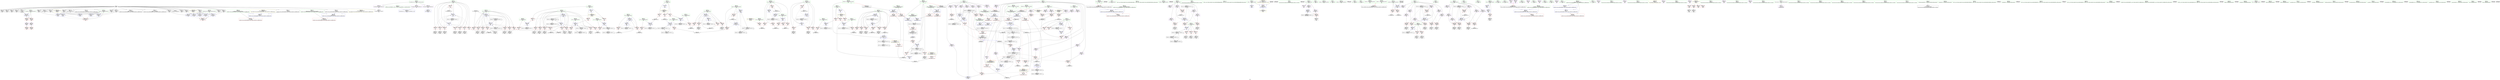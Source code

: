 digraph "SVFG" {
	label="SVFG";

	Node0x55955a538e00 [shape=record,color=grey,label="{NodeID: 0\nNullPtr}"];
	Node0x55955a538e00 -> Node0x55955a548800[style=solid];
	Node0x55955a538e00 -> Node0x55955a548900[style=solid];
	Node0x55955a538e00 -> Node0x55955a5489d0[style=solid];
	Node0x55955a538e00 -> Node0x55955a548aa0[style=solid];
	Node0x55955a538e00 -> Node0x55955a548b70[style=solid];
	Node0x55955a538e00 -> Node0x55955a548c40[style=solid];
	Node0x55955a538e00 -> Node0x55955a548d10[style=solid];
	Node0x55955a538e00 -> Node0x55955a548de0[style=solid];
	Node0x55955a538e00 -> Node0x55955a548eb0[style=solid];
	Node0x55955a538e00 -> Node0x55955a548f80[style=solid];
	Node0x55955a538e00 -> Node0x55955a549050[style=solid];
	Node0x55955a538e00 -> Node0x55955a549120[style=solid];
	Node0x55955a538e00 -> Node0x55955a5491f0[style=solid];
	Node0x55955a538e00 -> Node0x55955a5492c0[style=solid];
	Node0x55955a538e00 -> Node0x55955a549390[style=solid];
	Node0x55955a538e00 -> Node0x55955a549460[style=solid];
	Node0x55955a538e00 -> Node0x55955a549530[style=solid];
	Node0x55955a538e00 -> Node0x55955a549600[style=solid];
	Node0x55955a538e00 -> Node0x55955a5496d0[style=solid];
	Node0x55955a538e00 -> Node0x55955a5497a0[style=solid];
	Node0x55955a538e00 -> Node0x55955a549870[style=solid];
	Node0x55955a538e00 -> Node0x55955a549940[style=solid];
	Node0x55955a538e00 -> Node0x55955a549a10[style=solid];
	Node0x55955a538e00 -> Node0x55955a549ae0[style=solid];
	Node0x55955a538e00 -> Node0x55955a54ccf0[style=solid];
	Node0x55955a568030 [shape=record,color=grey,label="{NodeID: 609\n597 = Binary(596, 198, )\n}"];
	Node0x55955a568030 -> Node0x55955a54f9d0[style=solid];
	Node0x55955a54f350 [shape=record,color=blue,label="{NodeID: 443\n159\<--514\nstep\<--inc142\nmain\n}"];
	Node0x55955a54f350 -> Node0x55955a554420[style=dashed];
	Node0x55955a54f350 -> Node0x55955a5544f0[style=dashed];
	Node0x55955a54f350 -> Node0x55955a54eda0[style=dashed];
	Node0x55955a54f350 -> Node0x55955a54f350[style=dashed];
	Node0x55955a54f350 -> Node0x55955a584ad0[style=dashed];
	Node0x55955a5527b0 [shape=record,color=red,label="{NodeID: 277\n644\<--135\n\<--test\nmain\n}"];
	Node0x55955a5527b0 -> Node0x55955a5681b0[style=solid];
	Node0x55955a543650 [shape=record,color=green,label="{NodeID: 111\n700\<--701\nehselector.slot\<--ehselector.slot_field_insensitive\n_ZStplIcSt11char_traitsIcESaIcEENSt7__cxx1112basic_stringIT_T0_T1_EERKS8_PKS5_\n}"];
	Node0x55955a543650 -> Node0x55955a557750[style=solid];
	Node0x55955a543650 -> Node0x55955a560020[style=solid];
	Node0x55955a54c550 [shape=record,color=red,label="{NodeID: 388\n789\<--788\n\<--\n_ZSt3maxIiERKT_S2_S2_\n}"];
	Node0x55955a54c550 -> Node0x55955a569b30[style=solid];
	Node0x55955a547930 [shape=record,color=purple,label="{NodeID: 222\n562\<--28\narrayidx171\<--d\nmain\n}"];
	Node0x55955a547930 -> Node0x55955a556b20[style=solid];
	Node0x55955a543f60 [shape=record,color=green,label="{NodeID: 56\n115\<--116\nFN\<--FN_field_insensitive\nmain\n|{<s0>15|<s1>19}}"];
	Node0x55955a543f60:s0 -> Node0x55955a608680[style=solid,color=red];
	Node0x55955a543f60:s1 -> Node0x55955a608680[style=solid,color=red];
	Node0x55955a607750 [shape=record,color=black,label="{NodeID: 997\n641 = PHI()\n}"];
	Node0x55955a57f7c0 [shape=record,color=black,label="{NodeID: 665\nMR_62V_2 = PHI(MR_62V_6, MR_62V_1, )\npts\{172 \}\n}"];
	Node0x55955a57f7c0 -> Node0x55955a54f4f0[style=dashed];
	Node0x55955a57f7c0 -> Node0x55955a57f7c0[style=dashed];
	Node0x55955a57f7c0 -> Node0x55955a5a0ae0[style=dashed];
	Node0x55955a555530 [shape=record,color=red,label="{NodeID: 333\n596\<--173\n\<--i155\nmain\n}"];
	Node0x55955a555530 -> Node0x55955a568030[style=solid];
	Node0x55955a54adc0 [shape=record,color=black,label="{NodeID: 167\n471\<--470\nidxprom121\<--\nmain\n}"];
	Node0x55955a4ef030 [shape=record,color=green,label="{NodeID: 1\n7\<--1\n__dso_handle\<--dummyObj\nGlob }"];
	Node0x55955a55aab0 [shape=record,color=black,label="{NodeID: 776\nMR_86V_9 = PHI(MR_86V_10, MR_86V_8, )\npts\{340000 \}\n|{|<s10>39}}"];
	Node0x55955a55aab0 -> Node0x55955a556980[style=dashed];
	Node0x55955a55aab0 -> Node0x55955a556a50[style=dashed];
	Node0x55955a55aab0 -> Node0x55955a556d90[style=dashed];
	Node0x55955a55aab0 -> Node0x55955a556f30[style=dashed];
	Node0x55955a55aab0 -> Node0x55955a5570d0[style=dashed];
	Node0x55955a55aab0 -> Node0x55955a54ea60[style=dashed];
	Node0x55955a55aab0 -> Node0x55955a54ecd0[style=dashed];
	Node0x55955a55aab0 -> Node0x55955a54f900[style=dashed];
	Node0x55955a55aab0 -> Node0x55955a58a2e0[style=dashed];
	Node0x55955a55aab0 -> Node0x55955a55aab0[style=dashed];
	Node0x55955a55aab0:s10 -> Node0x55955a5c58d0[style=dashed,color=red];
	Node0x55955a5681b0 [shape=record,color=grey,label="{NodeID: 610\n645 = Binary(644, 198, )\n}"];
	Node0x55955a5681b0 -> Node0x55955a54fde0[style=solid];
	Node0x55955a54f420 [shape=record,color=blue,label="{NodeID: 444\n169\<--12\nstep149\<--\nmain\n}"];
	Node0x55955a54f420 -> Node0x55955a554de0[style=dashed];
	Node0x55955a54f420 -> Node0x55955a554eb0[style=dashed];
	Node0x55955a54f420 -> Node0x55955a54faa0[style=dashed];
	Node0x55955a54f420 -> Node0x55955a57f6d0[style=dashed];
	Node0x55955a54f420 -> Node0x55955a5a05e0[style=dashed];
	Node0x55955a552880 [shape=record,color=red,label="{NodeID: 278\n292\<--137\n\<--i\nmain\n}"];
	Node0x55955a552880 -> Node0x55955a569830[style=solid];
	Node0x55955a543720 [shape=record,color=green,label="{NodeID: 112\n707\<--708\n_ZNSt7__cxx1112basic_stringIcSt11char_traitsIcESaIcEEC1ERKS4_\<--_ZNSt7__cxx1112basic_stringIcSt11char_traitsIcESaIcEEC1ERKS4__field_insensitive\n}"];
	Node0x55955a54c620 [shape=record,color=red,label="{NodeID: 389\n791\<--790\n\<--\n_ZSt3maxIiERKT_S2_S2_\n}"];
	Node0x55955a54c620 -> Node0x55955a569b30[style=solid];
	Node0x55955a547a00 [shape=record,color=purple,label="{NodeID: 223\n609\<--28\n\<--d\nmain\n}"];
	Node0x55955a547a00 -> Node0x55955a5571a0[style=solid];
	Node0x55955a544030 [shape=record,color=green,label="{NodeID: 57\n117\<--118\nref.tmp\<--ref.tmp_field_insensitive\nmain\n}"];
	Node0x55955a607820 [shape=record,color=black,label="{NodeID: 998\n649 = PHI()\n}"];
	Node0x55955a57f8b0 [shape=record,color=black,label="{NodeID: 666\nMR_64V_2 = PHI(MR_64V_9, MR_64V_1, )\npts\{174 \}\n}"];
	Node0x55955a57f8b0 -> Node0x55955a54f5c0[style=dashed];
	Node0x55955a57f8b0 -> Node0x55955a57f8b0[style=dashed];
	Node0x55955a57f8b0 -> Node0x55955a5a0fe0[style=dashed];
	Node0x55955a555600 [shape=record,color=red,label="{NodeID: 334\n539\<--175\n\<--_n156\nmain\n}"];
	Node0x55955a555600 -> Node0x55955a56abb0[style=solid];
	Node0x55955a54ae90 [shape=record,color=black,label="{NodeID: 168\n474\<--473\nidxprom123\<--\nmain\n}"];
	Node0x55955a4ef0c0 [shape=record,color=green,label="{NodeID: 2\n9\<--1\n\<--dummyObj\nCan only get source location for instruction, argument, global var or function.}"];
	Node0x55955a568330 [shape=record,color=grey,label="{NodeID: 611\n602 = Binary(601, 198, )\n}"];
	Node0x55955a568330 -> Node0x55955a54faa0[style=solid];
	Node0x55955a54f4f0 [shape=record,color=blue,label="{NodeID: 445\n171\<--527\n_n150\<--mul151\nmain\n}"];
	Node0x55955a54f4f0 -> Node0x55955a554f80[style=dashed];
	Node0x55955a54f4f0 -> Node0x55955a57f7c0[style=dashed];
	Node0x55955a54f4f0 -> Node0x55955a5a0ae0[style=dashed];
	Node0x55955a552950 [shape=record,color=red,label="{NodeID: 279\n296\<--137\n\<--i\nmain\n}"];
	Node0x55955a552950 -> Node0x55955a549e50[style=solid];
	Node0x55955a548120 [shape=record,color=green,label="{NodeID: 113\n711\<--712\n_ZNSt7__cxx1112basic_stringIcSt11char_traitsIcESaIcEE6appendEPKc\<--_ZNSt7__cxx1112basic_stringIcSt11char_traitsIcESaIcEE6appendEPKc_field_insensitive\n}"];
	Node0x55955a598de0 [shape=record,color=black,label="{NodeID: 722\nMR_70V_7 = PHI(MR_70V_8, MR_70V_6, MR_70V_6, )\npts\{180 \}\n}"];
	Node0x55955a598de0 -> Node0x55955a54f830[style=dashed];
	Node0x55955a598de0 -> Node0x55955a58cfe0[style=dashed];
	Node0x55955a598de0 -> Node0x55955a598de0[style=dashed];
	Node0x55955a54c6f0 [shape=record,color=blue,label="{NodeID: 390\n8\<--9\n_ZL2pi\<--\nGlob }"];
	Node0x55955a547ad0 [shape=record,color=purple,label="{NodeID: 224\n434\<--32\narrayidx101\<--dd\nmain\n}"];
	Node0x55955a547ad0 -> Node0x55955a54ea60[style=solid];
	Node0x55955a544100 [shape=record,color=green,label="{NodeID: 58\n119\<--120\nexn.slot\<--exn.slot_field_insensitive\nmain\n}"];
	Node0x55955a544100 -> Node0x55955a552130[style=solid];
	Node0x55955a544100 -> Node0x55955a54d130[style=solid];
	Node0x55955a544100 -> Node0x55955a54d2d0[style=solid];
	Node0x55955a544100 -> Node0x55955a54da20[style=solid];
	Node0x55955a544100 -> Node0x55955a54dbc0[style=solid];
	Node0x55955a544100 -> Node0x55955a54dd60[style=solid];
	Node0x55955a6078f0 [shape=record,color=black,label="{NodeID: 999\n651 = PHI()\n}"];
	Node0x55955a587b10 [shape=record,color=black,label="{NodeID: 667\nMR_66V_2 = PHI(MR_66V_7, MR_66V_1, )\npts\{176 \}\n}"];
	Node0x55955a587b10 -> Node0x55955a54f690[style=dashed];
	Node0x55955a587b10 -> Node0x55955a587b10[style=dashed];
	Node0x55955a587b10 -> Node0x55955a5a14e0[style=dashed];
	Node0x55955a5556d0 [shape=record,color=red,label="{NodeID: 335\n547\<--177\n\<--st\nmain\n}"];
	Node0x55955a5556d0 -> Node0x55955a54b5e0[style=solid];
	Node0x55955a54af60 [shape=record,color=black,label="{NodeID: 169\n478\<--477\nidxprom125\<--\nmain\n}"];
	Node0x55955a4f2510 [shape=record,color=green,label="{NodeID: 3\n12\<--1\n\<--dummyObj\nCan only get source location for instruction, argument, global var or function.}"];
	Node0x55955a5684b0 [shape=record,color=grey,label="{NodeID: 612\n494 = Binary(476, 493, )\n}"];
	Node0x55955a5684b0 -> Node0x55955a54f0e0[style=solid];
	Node0x55955a54f5c0 [shape=record,color=blue,label="{NodeID: 446\n173\<--12\ni155\<--\nmain\n}"];
	Node0x55955a54f5c0 -> Node0x55955a555050[style=dashed];
	Node0x55955a54f5c0 -> Node0x55955a555120[style=dashed];
	Node0x55955a54f5c0 -> Node0x55955a5551f0[style=dashed];
	Node0x55955a54f5c0 -> Node0x55955a5552c0[style=dashed];
	Node0x55955a54f5c0 -> Node0x55955a555390[style=dashed];
	Node0x55955a54f5c0 -> Node0x55955a555460[style=dashed];
	Node0x55955a54f5c0 -> Node0x55955a555530[style=dashed];
	Node0x55955a54f5c0 -> Node0x55955a54f5c0[style=dashed];
	Node0x55955a54f5c0 -> Node0x55955a54f9d0[style=dashed];
	Node0x55955a54f5c0 -> Node0x55955a57f8b0[style=dashed];
	Node0x55955a54f5c0 -> Node0x55955a5a0fe0[style=dashed];
	Node0x55955a552a20 [shape=record,color=red,label="{NodeID: 280\n300\<--137\n\<--i\nmain\n}"];
	Node0x55955a552a20 -> Node0x55955a549f20[style=solid];
	Node0x55955a548220 [shape=record,color=green,label="{NodeID: 114\n755\<--756\nretval\<--retval_field_insensitive\n_ZSt3minIxERKT_S2_S2_\n}"];
	Node0x55955a548220 -> Node0x55955a557820[style=solid];
	Node0x55955a548220 -> Node0x55955a560290[style=solid];
	Node0x55955a548220 -> Node0x55955a560360[style=solid];
	Node0x55955a5c7a70 [shape=record,color=yellow,style=double,label="{NodeID: 889\n78V_1 = ENCHI(MR_78V_0)\npts\{230000 \}\nFun[main]}"];
	Node0x55955a5c7a70 -> Node0x55955a555ef0[style=dashed];
	Node0x55955a5c7a70 -> Node0x55955a5564a0[style=dashed];
	Node0x55955a5c7a70 -> Node0x55955a556e60[style=dashed];
	Node0x55955a54c7f0 [shape=record,color=blue,label="{NodeID: 391\n11\<--12\nn\<--\nGlob }"];
	Node0x55955a54c7f0 -> Node0x55955a5c5af0[style=dashed];
	Node0x55955a547ba0 [shape=record,color=purple,label="{NodeID: 225\n445\<--32\narrayidx106\<--dd\nmain\n}"];
	Node0x55955a547ba0 -> Node0x55955a54ecd0[style=solid];
	Node0x55955a5441d0 [shape=record,color=green,label="{NodeID: 59\n121\<--122\nehselector.slot\<--ehselector.slot_field_insensitive\nmain\n}"];
	Node0x55955a5441d0 -> Node0x55955a552200[style=solid];
	Node0x55955a5441d0 -> Node0x55955a54d200[style=solid];
	Node0x55955a5441d0 -> Node0x55955a54d3a0[style=solid];
	Node0x55955a5441d0 -> Node0x55955a54daf0[style=solid];
	Node0x55955a5441d0 -> Node0x55955a54dc90[style=solid];
	Node0x55955a5441d0 -> Node0x55955a54de30[style=solid];
	Node0x55955a6079c0 [shape=record,color=black,label="{NodeID: 1000\n363 = PHI()\n}"];
	Node0x55955a587fe0 [shape=record,color=black,label="{NodeID: 668\nMR_68V_2 = PHI(MR_68V_8, MR_68V_1, )\npts\{178 \}\n}"];
	Node0x55955a587fe0 -> Node0x55955a587fe0[style=dashed];
	Node0x55955a587fe0 -> Node0x55955a5a19e0[style=dashed];
	Node0x55955a587fe0 -> Node0x55955a55a0b0[style=dashed];
	Node0x55955a5557a0 [shape=record,color=red,label="{NodeID: 336\n555\<--177\n\<--st\nmain\n}"];
	Node0x55955a5557a0 -> Node0x55955a54b6b0[style=solid];
	Node0x55955a54b030 [shape=record,color=black,label="{NodeID: 170\n481\<--480\ntobool\<--\nmain\n}"];
	Node0x55955a4f25a0 [shape=record,color=green,label="{NodeID: 4\n40\<--1\n.str\<--dummyObj\nGlob }"];
	Node0x55955a568630 [shape=record,color=grey,label="{NodeID: 613\n409 = Binary(408, 407, )\n}"];
	Node0x55955a568630 -> Node0x55955a54e650[style=solid];
	Node0x55955a54f690 [shape=record,color=blue,label="{NodeID: 447\n175\<--535\n_n156\<--\nmain\n}"];
	Node0x55955a54f690 -> Node0x55955a555600[style=dashed];
	Node0x55955a54f690 -> Node0x55955a54f690[style=dashed];
	Node0x55955a54f690 -> Node0x55955a587b10[style=dashed];
	Node0x55955a54f690 -> Node0x55955a5a14e0[style=dashed];
	Node0x55955a552af0 [shape=record,color=red,label="{NodeID: 281\n304\<--137\n\<--i\nmain\n}"];
	Node0x55955a552af0 -> Node0x55955a549ff0[style=solid];
	Node0x55955a5482f0 [shape=record,color=green,label="{NodeID: 115\n757\<--758\n__a.addr\<--__a.addr_field_insensitive\n_ZSt3minIxERKT_S2_S2_\n}"];
	Node0x55955a5482f0 -> Node0x55955a5578f0[style=solid];
	Node0x55955a5482f0 -> Node0x55955a5579c0[style=solid];
	Node0x55955a5482f0 -> Node0x55955a5600f0[style=solid];
	Node0x55955a5c7b50 [shape=record,color=yellow,style=double,label="{NodeID: 890\n80V_1 = ENCHI(MR_80V_0)\npts\{250000 \}\nFun[main]}"];
	Node0x55955a5c7b50 -> Node0x55955a556570[style=dashed];
	Node0x55955a5997e0 [shape=record,color=black,label="{NodeID: 724\nMR_36V_4 = PHI(MR_36V_5, MR_36V_3, )\npts\{146 \}\n|{|<s6>40}}"];
	Node0x55955a5997e0 -> Node0x55955a5533e0[style=dashed];
	Node0x55955a5997e0 -> Node0x55955a5534b0[style=dashed];
	Node0x55955a5997e0 -> Node0x55955a557270[style=dashed];
	Node0x55955a5997e0 -> Node0x55955a54fc40[style=dashed];
	Node0x55955a5997e0 -> Node0x55955a5827d0[style=dashed];
	Node0x55955a5997e0 -> Node0x55955a5997e0[style=dashed];
	Node0x55955a5997e0:s6 -> Node0x55955a5c8390[style=dashed,color=red];
	Node0x55955a54c8f0 [shape=record,color=blue,label="{NodeID: 392\n14\<--12\nm\<--\nGlob }"];
	Node0x55955a54c8f0 -> Node0x55955a5c5bd0[style=dashed];
	Node0x55955a547c70 [shape=record,color=purple,label="{NodeID: 226\n549\<--32\narrayidx163\<--dd\nmain\n}"];
	Node0x55955a547c70 -> Node0x55955a556980[style=solid];
	Node0x55955a5442a0 [shape=record,color=green,label="{NodeID: 60\n123\<--124\nref.tmp1\<--ref.tmp1_field_insensitive\nmain\n}"];
	Node0x55955a607a90 [shape=record,color=black,label="{NodeID: 1001\n496 = PHI(752, )\n}"];
	Node0x55955a607a90 -> Node0x55955a556640[style=solid];
	Node0x55955a5884e0 [shape=record,color=black,label="{NodeID: 669\nMR_70V_2 = PHI(MR_70V_9, MR_70V_1, )\npts\{180 \}\n}"];
	Node0x55955a5884e0 -> Node0x55955a556640[style=dashed];
	Node0x55955a5884e0 -> Node0x55955a5884e0[style=dashed];
	Node0x55955a5884e0 -> Node0x55955a58cfe0[style=dashed];
	Node0x55955a5884e0 -> Node0x55955a5a1ee0[style=dashed];
	Node0x55955a555870 [shape=record,color=red,label="{NodeID: 337\n560\<--177\n\<--st\nmain\n}"];
	Node0x55955a555870 -> Node0x55955a54b780[style=solid];
	Node0x55955a54b100 [shape=record,color=black,label="{NodeID: 171\n484\<--483\nidxprom127\<--\nmain\n}"];
	Node0x55955a4f2660 [shape=record,color=green,label="{NodeID: 5\n42\<--1\n.str.2\<--dummyObj\nGlob }"];
	Node0x55955a5687b0 [shape=record,color=grey,label="{NodeID: 614\n614 = Binary(613, 198, )\n}"];
	Node0x55955a5687b0 -> Node0x55955a54fb70[style=solid];
	Node0x55955a54f760 [shape=record,color=blue,label="{NodeID: 448\n177\<--545\nst\<--\nmain\n}"];
	Node0x55955a54f760 -> Node0x55955a5556d0[style=dashed];
	Node0x55955a54f760 -> Node0x55955a5557a0[style=dashed];
	Node0x55955a54f760 -> Node0x55955a555870[style=dashed];
	Node0x55955a54f760 -> Node0x55955a55a0b0[style=dashed];
	Node0x55955a552bc0 [shape=record,color=red,label="{NodeID: 282\n310\<--137\n\<--i\nmain\n}"];
	Node0x55955a552bc0 -> Node0x55955a54a0c0[style=solid];
	Node0x55955a5483c0 [shape=record,color=green,label="{NodeID: 116\n759\<--760\n__b.addr\<--__b.addr_field_insensitive\n_ZSt3minIxERKT_S2_S2_\n}"];
	Node0x55955a5483c0 -> Node0x55955a557a90[style=solid];
	Node0x55955a5483c0 -> Node0x55955a557b60[style=solid];
	Node0x55955a5483c0 -> Node0x55955a5601c0[style=solid];
	Node0x55955a54c9f0 [shape=record,color=blue,label="{NodeID: 393\n16\<--12\np\<--\nGlob }"];
	Node0x55955a54c9f0 -> Node0x55955a5c5cb0[style=dashed];
	Node0x55955a547d40 [shape=record,color=purple,label="{NodeID: 227\n557\<--32\narrayidx168\<--dd\nmain\n}"];
	Node0x55955a547d40 -> Node0x55955a556a50[style=solid];
	Node0x55955a544370 [shape=record,color=green,label="{NodeID: 61\n125\<--126\nref.tmp2\<--ref.tmp2_field_insensitive\nmain\n}"];
	Node0x55955a607cc0 [shape=record,color=black,label="{NodeID: 1002\n710 = PHI()\n}"];
	Node0x55955a5889e0 [shape=record,color=black,label="{NodeID: 670\nMR_72V_2 = PHI(MR_72V_3, MR_72V_1, )\npts\{182 \}\n}"];
	Node0x55955a5889e0 -> Node0x55955a54fb70[style=dashed];
	Node0x55955a5889e0 -> Node0x55955a5889e0[style=dashed];
	Node0x55955a5889e0 -> Node0x55955a5a23e0[style=dashed];
	Node0x55955a555940 [shape=record,color=red,label="{NodeID: 338\n202\<--201\n\<--arrayidx\nmain\n}"];
	Node0x55955a54b1d0 [shape=record,color=black,label="{NodeID: 172\n489\<--488\nidxprom129\<--\nmain\n}"];
	Node0x55955a4f0e30 [shape=record,color=green,label="{NodeID: 6\n44\<--1\n.str.3\<--dummyObj\nGlob }"];
	Node0x55955a568930 [shape=record,color=grey,label="{NodeID: 615\n625 = Binary(624, 198, )\n}"];
	Node0x55955a568930 -> Node0x55955a54fd10[style=solid];
	Node0x55955a54f830 [shape=record,color=blue,label="{NodeID: 449\n179\<--584\nref.tmp179\<--add186\nmain\n|{|<s2>39}}"];
	Node0x55955a54f830 -> Node0x55955a556f30[style=dashed];
	Node0x55955a54f830 -> Node0x55955a598de0[style=dashed];
	Node0x55955a54f830:s2 -> Node0x55955a5c57f0[style=dashed,color=red];
	Node0x55955a552c90 [shape=record,color=red,label="{NodeID: 283\n314\<--137\n\<--i\nmain\n}"];
	Node0x55955a552c90 -> Node0x55955a54a190[style=solid];
	Node0x55955a548490 [shape=record,color=green,label="{NodeID: 117\n780\<--781\nretval\<--retval_field_insensitive\n_ZSt3maxIiERKT_S2_S2_\n}"];
	Node0x55955a548490 -> Node0x55955a557dd0[style=solid];
	Node0x55955a548490 -> Node0x55955a5605d0[style=solid];
	Node0x55955a548490 -> Node0x55955a5606a0[style=solid];
	Node0x55955a54caf0 [shape=record,color=blue,label="{NodeID: 394\n813\<--67\nllvm.global_ctors_0\<--\nGlob }"];
	Node0x55955a547e10 [shape=record,color=purple,label="{NodeID: 228\n572\<--32\narrayidx178\<--dd\nmain\n|{<s0>39}}"];
	Node0x55955a547e10:s0 -> Node0x55955a602fa0[style=solid,color=red];
	Node0x55955a544440 [shape=record,color=green,label="{NodeID: 62\n127\<--128\nshift\<--shift_field_insensitive\nmain\n}"];
	Node0x55955a544440 -> Node0x55955a5522d0[style=solid];
	Node0x55955a544440 -> Node0x55955a5523a0[style=solid];
	Node0x55955a544440 -> Node0x55955a54d470[style=solid];
	Node0x55955a607d90 [shape=record,color=black,label="{NodeID: 1003\n754 = PHI(167, 179, )\n1st arg _ZSt3minIxERKT_S2_S2_ }"];
	Node0x55955a607d90 -> Node0x55955a5601c0[style=solid];
	Node0x55955a588ee0 [shape=record,color=black,label="{NodeID: 671\nMR_74V_2 = PHI(MR_74V_3, MR_74V_1, )\npts\{190000 \}\n}"];
	Node0x55955a588ee0 -> Node0x55955a555ae0[style=dashed];
	Node0x55955a588ee0 -> Node0x55955a556230[style=dashed];
	Node0x55955a588ee0 -> Node0x55955a5568b0[style=dashed];
	Node0x55955a588ee0 -> Node0x55955a556cc0[style=dashed];
	Node0x55955a588ee0 -> Node0x55955a54d7b0[style=dashed];
	Node0x55955a588ee0 -> Node0x55955a588ee0[style=dashed];
	Node0x55955a555a10 [shape=record,color=red,label="{NodeID: 339\n234\<--233\n\<--arrayidx7\nmain\n}"];
	Node0x55955a54b2a0 [shape=record,color=black,label="{NodeID: 173\n501\<--500\nidxprom134\<--\nmain\n}"];
	Node0x55955a4f0ec0 [shape=record,color=green,label="{NodeID: 7\n46\<--1\n.str.4\<--dummyObj\nGlob }"];
	Node0x55955a568ab0 [shape=record,color=grey,label="{NodeID: 616\n514 = Binary(513, 198, )\n}"];
	Node0x55955a568ab0 -> Node0x55955a54f350[style=solid];
	Node0x55955a54f900 [shape=record,color=blue,label="{NodeID: 450\n593\<--587\narrayidx192\<--\nmain\n}"];
	Node0x55955a54f900 -> Node0x55955a55aab0[style=dashed];
	Node0x55955a552d60 [shape=record,color=red,label="{NodeID: 284\n321\<--137\n\<--i\nmain\n}"];
	Node0x55955a552d60 -> Node0x55955a54a260[style=solid];
	Node0x55955a548560 [shape=record,color=green,label="{NodeID: 118\n782\<--783\n__a.addr\<--__a.addr_field_insensitive\n_ZSt3maxIiERKT_S2_S2_\n}"];
	Node0x55955a548560 -> Node0x55955a54c210[style=solid];
	Node0x55955a548560 -> Node0x55955a54c2e0[style=solid];
	Node0x55955a548560 -> Node0x55955a560430[style=solid];
	Node0x55955a54cbf0 [shape=record,color=blue,label="{NodeID: 395\n814\<--68\nllvm.global_ctors_1\<--_GLOBAL__sub_I_dzhulgakov_2_1.cpp\nGlob }"];
	Node0x55955a547ee0 [shape=record,color=purple,label="{NodeID: 229\n578\<--32\narrayidx183\<--dd\nmain\n}"];
	Node0x55955a547ee0 -> Node0x55955a556d90[style=solid];
	Node0x55955a544510 [shape=record,color=green,label="{NodeID: 63\n129\<--130\nref.tmp10\<--ref.tmp10_field_insensitive\nmain\n|{<s0>15}}"];
	Node0x55955a544510:s0 -> Node0x55955a6082c0[style=solid,color=red];
	Node0x55955a607fd0 [shape=record,color=black,label="{NodeID: 1004\n107 = PHI()\n0th arg main }"];
	Node0x55955a607fd0 -> Node0x55955a54cf90[style=solid];
	Node0x55955a5893e0 [shape=record,color=black,label="{NodeID: 672\nMR_76V_2 = PHI(MR_76V_3, MR_76V_1, )\npts\{210000 \}\n}"];
	Node0x55955a5893e0 -> Node0x55955a555bb0[style=dashed];
	Node0x55955a5893e0 -> Node0x55955a556090[style=dashed];
	Node0x55955a5893e0 -> Node0x55955a556160[style=dashed];
	Node0x55955a5893e0 -> Node0x55955a556710[style=dashed];
	Node0x55955a5893e0 -> Node0x55955a556bf0[style=dashed];
	Node0x55955a5893e0 -> Node0x55955a557000[style=dashed];
	Node0x55955a5893e0 -> Node0x55955a54d880[style=dashed];
	Node0x55955a5893e0 -> Node0x55955a5893e0[style=dashed];
	Node0x55955a555ae0 [shape=record,color=red,label="{NodeID: 340\n317\<--316\n\<--arrayidx57\nmain\n}"];
	Node0x55955a555ae0 -> Node0x55955a5675b0[style=solid];
	Node0x55955a54b370 [shape=record,color=black,label="{NodeID: 174\n504\<--503\nidxprom136\<--\nmain\n}"];
	Node0x55955a4f0f80 [shape=record,color=green,label="{NodeID: 8\n48\<--1\nstdin\<--dummyObj\nGlob }"];
	Node0x55955a568c30 [shape=record,color=grey,label="{NodeID: 617\n639 = Binary(638, 198, )\n}"];
	Node0x55955a54f9d0 [shape=record,color=blue,label="{NodeID: 451\n173\<--597\ni155\<--inc194\nmain\n}"];
	Node0x55955a54f9d0 -> Node0x55955a555050[style=dashed];
	Node0x55955a54f9d0 -> Node0x55955a555120[style=dashed];
	Node0x55955a54f9d0 -> Node0x55955a5551f0[style=dashed];
	Node0x55955a54f9d0 -> Node0x55955a5552c0[style=dashed];
	Node0x55955a54f9d0 -> Node0x55955a555390[style=dashed];
	Node0x55955a54f9d0 -> Node0x55955a555460[style=dashed];
	Node0x55955a54f9d0 -> Node0x55955a555530[style=dashed];
	Node0x55955a54f9d0 -> Node0x55955a54f5c0[style=dashed];
	Node0x55955a54f9d0 -> Node0x55955a54f9d0[style=dashed];
	Node0x55955a54f9d0 -> Node0x55955a57f8b0[style=dashed];
	Node0x55955a54f9d0 -> Node0x55955a5a0fe0[style=dashed];
	Node0x55955a552e30 [shape=record,color=red,label="{NodeID: 285\n328\<--137\n\<--i\nmain\n}"];
	Node0x55955a552e30 -> Node0x55955a5693b0[style=solid];
	Node0x55955a548630 [shape=record,color=green,label="{NodeID: 119\n784\<--785\n__b.addr\<--__b.addr_field_insensitive\n_ZSt3maxIiERKT_S2_S2_\n}"];
	Node0x55955a548630 -> Node0x55955a54c3b0[style=solid];
	Node0x55955a548630 -> Node0x55955a54c480[style=solid];
	Node0x55955a548630 -> Node0x55955a560500[style=solid];
	Node0x55955a54ccf0 [shape=record,color=blue, style = dotted,label="{NodeID: 396\n815\<--3\nllvm.global_ctors_2\<--dummyVal\nGlob }"];
	Node0x55955a547fb0 [shape=record,color=purple,label="{NodeID: 230\n593\<--32\narrayidx192\<--dd\nmain\n}"];
	Node0x55955a547fb0 -> Node0x55955a54f900[style=solid];
	Node0x55955a5445e0 [shape=record,color=green,label="{NodeID: 64\n131\<--132\nref.tmp17\<--ref.tmp17_field_insensitive\nmain\n|{<s0>19}}"];
	Node0x55955a5445e0:s0 -> Node0x55955a6082c0[style=solid,color=red];
	Node0x55955a6080a0 [shape=record,color=black,label="{NodeID: 1005\n778 = PHI(145, )\n0th arg _ZSt3maxIiERKT_S2_S2_ }"];
	Node0x55955a6080a0 -> Node0x55955a560430[style=solid];
	Node0x55955a5898e0 [shape=record,color=black,label="{NodeID: 673\nMR_82V_2 = PHI(MR_82V_3, MR_82V_1, )\npts\{270000 \}\n}"];
	Node0x55955a5898e0 -> Node0x55955a555c80[style=dashed];
	Node0x55955a5898e0 -> Node0x55955a555d50[style=dashed];
	Node0x55955a5898e0 -> Node0x55955a555e20[style=dashed];
	Node0x55955a5898e0 -> Node0x55955a555fc0[style=dashed];
	Node0x55955a5898e0 -> Node0x55955a557340[style=dashed];
	Node0x55955a5898e0 -> Node0x55955a54e0a0[style=dashed];
	Node0x55955a5898e0 -> Node0x55955a5898e0[style=dashed];
	Node0x55955a555bb0 [shape=record,color=red,label="{NodeID: 341\n324\<--323\n\<--arrayidx59\nmain\n}"];
	Node0x55955a555bb0 -> Node0x55955a567a30[style=solid];
	Node0x55955a54b440 [shape=record,color=black,label="{NodeID: 175\n518\<--517\nidxprom144\<--\nmain\n}"];
	Node0x55955a4f1040 [shape=record,color=green,label="{NodeID: 9\n49\<--1\n.str.5\<--dummyObj\nGlob }"];
	Node0x55955a568db0 [shape=record,color=grey,label="{NodeID: 618\n509 = Binary(508, 198, )\n}"];
	Node0x55955a568db0 -> Node0x55955a54f280[style=solid];
	Node0x55955a54faa0 [shape=record,color=blue,label="{NodeID: 452\n169\<--602\nstep149\<--inc197\nmain\n}"];
	Node0x55955a54faa0 -> Node0x55955a554de0[style=dashed];
	Node0x55955a54faa0 -> Node0x55955a554eb0[style=dashed];
	Node0x55955a54faa0 -> Node0x55955a54faa0[style=dashed];
	Node0x55955a54faa0 -> Node0x55955a57f6d0[style=dashed];
	Node0x55955a54faa0 -> Node0x55955a5a05e0[style=dashed];
	Node0x55955a552f00 [shape=record,color=red,label="{NodeID: 286\n293\<--139\n\<--_n\nmain\n}"];
	Node0x55955a552f00 -> Node0x55955a569830[style=solid];
	Node0x55955a548700 [shape=record,color=green,label="{NodeID: 120\n68\<--808\n_GLOBAL__sub_I_dzhulgakov_2_1.cpp\<--_GLOBAL__sub_I_dzhulgakov_2_1.cpp_field_insensitive\n}"];
	Node0x55955a548700 -> Node0x55955a54cbf0[style=solid];
	Node0x55955a5c7fb0 [shape=record,color=yellow,style=double,label="{NodeID: 895\n72V_1 = ENCHI(MR_72V_0)\npts\{182 \}\nFun[_ZSt3maxIiERKT_S2_S2_]}"];
	Node0x55955a5c7fb0 -> Node0x55955a54c620[style=dashed];
	Node0x55955a54cdf0 [shape=record,color=blue,label="{NodeID: 397\n8\<--96\n_ZL2pi\<--call\n__cxx_global_var_init.1\n|{<s0>52}}"];
	Node0x55955a54cdf0:s0 -> Node0x55955a5cd3d0[style=dashed,color=blue];
	Node0x55955a550230 [shape=record,color=purple,label="{NodeID: 231\n606\<--32\n\<--dd\nmain\n}"];
	Node0x55955a550230 -> Node0x55955a5570d0[style=solid];
	Node0x55955a5446b0 [shape=record,color=green,label="{NodeID: 65\n133\<--134\ntests\<--tests_field_insensitive\nmain\n}"];
	Node0x55955a5446b0 -> Node0x55955a552470[style=solid];
	Node0x55955a6081b0 [shape=record,color=black,label="{NodeID: 1006\n779 = PHI(181, )\n1st arg _ZSt3maxIiERKT_S2_S2_ }"];
	Node0x55955a6081b0 -> Node0x55955a560500[style=solid];
	Node0x55955a589de0 [shape=record,color=black,label="{NodeID: 674\nMR_84V_2 = PHI(MR_84V_10, MR_84V_1, )\npts\{310000 \}\n}"];
	Node0x55955a589de0 -> Node0x55955a54e990[style=dashed];
	Node0x55955a589de0 -> Node0x55955a54ec00[style=dashed];
	Node0x55955a589de0 -> Node0x55955a589de0[style=dashed];
	Node0x55955a555c80 [shape=record,color=red,label="{NodeID: 342\n367\<--366\n\<--arrayidx71\nmain\n}"];
	Node0x55955a555c80 -> Node0x55955a567730[style=solid];
	Node0x55955a54b510 [shape=record,color=black,label="{NodeID: 176\n543\<--542\nidxprom160\<--\nmain\n}"];
	Node0x55955a4f1100 [shape=record,color=green,label="{NodeID: 10\n51\<--1\n.str.6\<--dummyObj\nGlob }"];
	Node0x55955a568f30 [shape=record,color=grey,label="{NodeID: 619\n438 = Binary(437, 198, )\n}"];
	Node0x55955a568f30 -> Node0x55955a54eb30[style=solid];
	Node0x55955a54fb70 [shape=record,color=blue,label="{NodeID: 453\n181\<--614\nref.tmp202\<--add203\nmain\n|{|<s2>40}}"];
	Node0x55955a54fb70 -> Node0x55955a557270[style=dashed];
	Node0x55955a54fb70 -> Node0x55955a5a23e0[style=dashed];
	Node0x55955a54fb70:s2 -> Node0x55955a5c7fb0[style=dashed,color=red];
	Node0x55955a552fd0 [shape=record,color=red,label="{NodeID: 287\n356\<--141\n\<--i61\nmain\n}"];
	Node0x55955a552fd0 -> Node0x55955a56b030[style=solid];
	Node0x55955a548800 [shape=record,color=black,label="{NodeID: 121\n2\<--3\ndummyVal\<--dummyVal\n}"];
	Node0x55955a54cec0 [shape=record,color=blue,label="{NodeID: 398\n109\<--12\nretval\<--\nmain\n}"];
	Node0x55955a54cec0 -> Node0x55955a54feb0[style=dashed];
	Node0x55955a5502c0 [shape=record,color=purple,label="{NodeID: 232\n376\<--35\n\<--lw\nmain\n}"];
	Node0x55955a544780 [shape=record,color=green,label="{NodeID: 66\n135\<--136\ntest\<--test_field_insensitive\nmain\n}"];
	Node0x55955a544780 -> Node0x55955a552540[style=solid];
	Node0x55955a544780 -> Node0x55955a552610[style=solid];
	Node0x55955a544780 -> Node0x55955a5526e0[style=solid];
	Node0x55955a544780 -> Node0x55955a5527b0[style=solid];
	Node0x55955a544780 -> Node0x55955a54d540[style=solid];
	Node0x55955a544780 -> Node0x55955a54fde0[style=solid];
	Node0x55955a6082c0 [shape=record,color=black,label="{NodeID: 1007\n689 = PHI(129, 131, )\n0th arg _ZStplIcSt11char_traitsIcESaIcEENSt7__cxx1112basic_stringIT_T0_T1_EERKS8_PKS5_ }"];
	Node0x55955a58a2e0 [shape=record,color=black,label="{NodeID: 675\nMR_86V_2 = PHI(MR_86V_12, MR_86V_1, )\npts\{340000 \}\n}"];
	Node0x55955a58a2e0 -> Node0x55955a54ea60[style=dashed];
	Node0x55955a58a2e0 -> Node0x55955a54ecd0[style=dashed];
	Node0x55955a58a2e0 -> Node0x55955a58a2e0[style=dashed];
	Node0x55955a555d50 [shape=record,color=red,label="{NodeID: 343\n396\<--395\n\<--arrayidx81\nmain\n}"];
	Node0x55955a555d50 -> Node0x55955a54a5a0[style=solid];
	Node0x55955a54b5e0 [shape=record,color=black,label="{NodeID: 177\n548\<--547\nidxprom162\<--\nmain\n}"];
	Node0x55955a4f4010 [shape=record,color=green,label="{NodeID: 11\n53\<--1\nstdout\<--dummyObj\nGlob }"];
	Node0x55955a5690b0 [shape=record,color=grey,label="{NodeID: 620\n527 = Binary(526, 230, )\n}"];
	Node0x55955a5690b0 -> Node0x55955a54f4f0[style=solid];
	Node0x55955a54fc40 [shape=record,color=blue,label="{NodeID: 454\n145\<--619\nres\<--\nmain\n}"];
	Node0x55955a54fc40 -> Node0x55955a5997e0[style=dashed];
	Node0x55955a5530a0 [shape=record,color=red,label="{NodeID: 288\n360\<--141\n\<--i61\nmain\n}"];
	Node0x55955a5530a0 -> Node0x55955a54a330[style=solid];
	Node0x55955a548900 [shape=record,color=black,label="{NodeID: 122\n108\<--3\nargv\<--dummyVal\nmain\n1st arg main }"];
	Node0x55955a548900 -> Node0x55955a54d060[style=solid];
	Node0x55955a54cf90 [shape=record,color=blue,label="{NodeID: 399\n111\<--107\nargc.addr\<--argc\nmain\n}"];
	Node0x55955a54cf90 -> Node0x55955a551df0[style=dashed];
	Node0x55955a54cf90 -> Node0x55955a551ec0[style=dashed];
	Node0x55955a550390 [shape=record,color=purple,label="{NodeID: 233\n398\<--35\narrayidx83\<--lw\nmain\n}"];
	Node0x55955a550390 -> Node0x55955a54e580[style=solid];
	Node0x55955a544850 [shape=record,color=green,label="{NodeID: 67\n137\<--138\ni\<--i_field_insensitive\nmain\n}"];
	Node0x55955a544850 -> Node0x55955a552880[style=solid];
	Node0x55955a544850 -> Node0x55955a552950[style=solid];
	Node0x55955a544850 -> Node0x55955a552a20[style=solid];
	Node0x55955a544850 -> Node0x55955a552af0[style=solid];
	Node0x55955a544850 -> Node0x55955a552bc0[style=solid];
	Node0x55955a544850 -> Node0x55955a552c90[style=solid];
	Node0x55955a544850 -> Node0x55955a552d60[style=solid];
	Node0x55955a544850 -> Node0x55955a552e30[style=solid];
	Node0x55955a544850 -> Node0x55955a54d610[style=solid];
	Node0x55955a544850 -> Node0x55955a54d950[style=solid];
	Node0x55955a608680 [shape=record,color=black,label="{NodeID: 1008\n690 = PHI(115, 115, )\n1st arg _ZStplIcSt11char_traitsIcESaIcEENSt7__cxx1112basic_stringIT_T0_T1_EERKS8_PKS5_ }"];
	Node0x55955a608680 -> Node0x55955a54ff80[style=solid];
	Node0x55955a58a7e0 [shape=record,color=black,label="{NodeID: 676\nMR_88V_2 = PHI(MR_88V_5, MR_88V_1, )\npts\{370000 \}\n}"];
	Node0x55955a58a7e0 -> Node0x55955a54e580[style=dashed];
	Node0x55955a58a7e0 -> Node0x55955a58a7e0[style=dashed];
	Node0x55955a555e20 [shape=record,color=red,label="{NodeID: 344\n404\<--403\n\<--arrayidx85\nmain\n}"];
	Node0x55955a555e20 -> Node0x55955a54a740[style=solid];
	Node0x55955a54b6b0 [shape=record,color=black,label="{NodeID: 178\n556\<--555\nidxprom167\<--\nmain\n}"];
	Node0x55955a4f40e0 [shape=record,color=green,label="{NodeID: 12\n54\<--1\n_ZSt3cin\<--dummyObj\nGlob }"];
	Node0x55955a569230 [shape=record,color=grey,label="{NodeID: 621\n449 = Binary(448, 230, )\n}"];
	Node0x55955a569230 -> Node0x55955a54ee70[style=solid];
	Node0x55955a54fd10 [shape=record,color=blue,label="{NodeID: 455\n149\<--625\ntake\<--inc208\nmain\n}"];
	Node0x55955a54fd10 -> Node0x55955a5538c0[style=dashed];
	Node0x55955a54fd10 -> Node0x55955a553990[style=dashed];
	Node0x55955a54fd10 -> Node0x55955a553a60[style=dashed];
	Node0x55955a54fd10 -> Node0x55955a553b30[style=dashed];
	Node0x55955a54fd10 -> Node0x55955a553c00[style=dashed];
	Node0x55955a54fd10 -> Node0x55955a553cd0[style=dashed];
	Node0x55955a54fd10 -> Node0x55955a54fd10[style=dashed];
	Node0x55955a54fd10 -> Node0x55955a5831d0[style=dashed];
	Node0x55955a553170 [shape=record,color=red,label="{NodeID: 289\n364\<--141\n\<--i61\nmain\n}"];
	Node0x55955a553170 -> Node0x55955a54a400[style=solid];
	Node0x55955a5489d0 [shape=record,color=black,label="{NodeID: 123\n213\<--3\n\<--dummyVal\nmain\n}"];
	Node0x55955a54d060 [shape=record,color=blue,label="{NodeID: 400\n113\<--108\nargv.addr\<--argv\nmain\n}"];
	Node0x55955a54d060 -> Node0x55955a551f90[style=dashed];
	Node0x55955a54d060 -> Node0x55955a552060[style=dashed];
	Node0x55955a550460 [shape=record,color=purple,label="{NodeID: 234\n479\<--35\narrayidx126\<--lw\nmain\n}"];
	Node0x55955a550460 -> Node0x55955a5563d0[style=solid];
	Node0x55955a544920 [shape=record,color=green,label="{NodeID: 68\n139\<--140\n_n\<--_n_field_insensitive\nmain\n}"];
	Node0x55955a544920 -> Node0x55955a552f00[style=solid];
	Node0x55955a544920 -> Node0x55955a54d6e0[style=solid];
	Node0x55955a6087d0 [shape=record,color=black,label="{NodeID: 1009\n691 = PHI(240, 253, )\n2nd arg _ZStplIcSt11char_traitsIcESaIcEENSt7__cxx1112basic_stringIT_T0_T1_EERKS8_PKS5_ }"];
	Node0x55955a6087d0 -> Node0x55955a550050[style=solid];
	Node0x55955a555ef0 [shape=record,color=red,label="{NodeID: 345\n407\<--406\n\<--arrayidx87\nmain\n}"];
	Node0x55955a555ef0 -> Node0x55955a568630[style=solid];
	Node0x55955a54b780 [shape=record,color=black,label="{NodeID: 179\n561\<--560\nidxprom170\<--\nmain\n}"];
	Node0x55955a4f41e0 [shape=record,color=green,label="{NodeID: 13\n55\<--1\nstderr\<--dummyObj\nGlob }"];
	Node0x55955a5693b0 [shape=record,color=grey,label="{NodeID: 622\n329 = Binary(328, 198, )\n}"];
	Node0x55955a5693b0 -> Node0x55955a54d950[style=solid];
	Node0x55955a54fde0 [shape=record,color=blue,label="{NodeID: 456\n135\<--645\ntest\<--inc222\nmain\n}"];
	Node0x55955a54fde0 -> Node0x55955a580ed0[style=dashed];
	Node0x55955a553240 [shape=record,color=red,label="{NodeID: 290\n371\<--141\n\<--i61\nmain\n}"];
	Node0x55955a553240 -> Node0x55955a5678b0[style=solid];
	Node0x55955a548aa0 [shape=record,color=black,label="{NodeID: 124\n214\<--3\n\<--dummyVal\nmain\n}"];
	Node0x55955a548aa0 -> Node0x55955a54d130[style=solid];
	Node0x55955a5c8390 [shape=record,color=yellow,style=double,label="{NodeID: 899\n36V_1 = ENCHI(MR_36V_0)\npts\{146 \}\nFun[_ZSt3maxIiERKT_S2_S2_]}"];
	Node0x55955a5c8390 -> Node0x55955a54c550[style=dashed];
	Node0x55955a54d130 [shape=record,color=blue,label="{NodeID: 401\n119\<--214\nexn.slot\<--\nmain\n}"];
	Node0x55955a54d130 -> Node0x55955a552130[style=dashed];
	Node0x55955a550530 [shape=record,color=purple,label="{NodeID: 235\n189\<--40\n\<--.str\nmain\n}"];
	Node0x55955a5449f0 [shape=record,color=green,label="{NodeID: 69\n141\<--142\ni61\<--i61_field_insensitive\nmain\n}"];
	Node0x55955a5449f0 -> Node0x55955a552fd0[style=solid];
	Node0x55955a5449f0 -> Node0x55955a5530a0[style=solid];
	Node0x55955a5449f0 -> Node0x55955a553170[style=solid];
	Node0x55955a5449f0 -> Node0x55955a553240[style=solid];
	Node0x55955a5449f0 -> Node0x55955a54df00[style=solid];
	Node0x55955a5449f0 -> Node0x55955a54e170[style=solid];
	Node0x55955a555fc0 [shape=record,color=red,label="{NodeID: 346\n414\<--413\n\<--arrayidx90\nmain\n}"];
	Node0x55955a555fc0 -> Node0x55955a54a8e0[style=solid];
	Node0x55955a54b850 [shape=record,color=black,label="{NodeID: 180\n568\<--567\nidxprom175\<--\nmain\n}"];
	Node0x55955a4f42e0 [shape=record,color=green,label="{NodeID: 14\n56\<--1\n.str.7\<--dummyObj\nGlob }"];
	Node0x55955a569530 [shape=record,color=grey,label="{NodeID: 623\n559 = Binary(554, 558, )\n}"];
	Node0x55955a569530 -> Node0x55955a56ad30[style=solid];
	Node0x55955a54feb0 [shape=record,color=blue,label="{NodeID: 457\n109\<--12\nretval\<--\nmain\n}"];
	Node0x55955a54feb0 -> Node0x55955a551d20[style=dashed];
	Node0x55955a553310 [shape=record,color=red,label="{NodeID: 291\n357\<--143\n\<--_n62\nmain\n}"];
	Node0x55955a553310 -> Node0x55955a56b030[style=solid];
	Node0x55955a548b70 [shape=record,color=black,label="{NodeID: 125\n216\<--3\n\<--dummyVal\nmain\n}"];
	Node0x55955a548b70 -> Node0x55955a54d200[style=solid];
	Node0x55955a54d200 [shape=record,color=blue,label="{NodeID: 402\n121\<--216\nehselector.slot\<--\nmain\n}"];
	Node0x55955a54d200 -> Node0x55955a552200[style=dashed];
	Node0x55955a550600 [shape=record,color=purple,label="{NodeID: 236\n235\<--42\n\<--.str.2\nmain\n}"];
	Node0x55955a544ac0 [shape=record,color=green,label="{NodeID: 70\n143\<--144\n_n62\<--_n62_field_insensitive\nmain\n}"];
	Node0x55955a544ac0 -> Node0x55955a553310[style=solid];
	Node0x55955a544ac0 -> Node0x55955a54dfd0[style=solid];
	Node0x55955a58b6e0 [shape=record,color=black,label="{NodeID: 679\nMR_84V_8 = PHI(MR_84V_9, MR_84V_7, )\npts\{310000 \}\n|{|<s4>38}}"];
	Node0x55955a58b6e0 -> Node0x55955a556300[style=dashed];
	Node0x55955a58b6e0 -> Node0x55955a556640[style=dashed];
	Node0x55955a58b6e0 -> Node0x55955a54f1b0[style=dashed];
	Node0x55955a58b6e0 -> Node0x55955a5809d0[style=dashed];
	Node0x55955a58b6e0:s4 -> Node0x55955a5c58d0[style=dashed,color=red];
	Node0x55955a556090 [shape=record,color=red,label="{NodeID: 347\n417\<--416\n\<--arrayidx92\nmain\n}"];
	Node0x55955a556090 -> Node0x55955a54e720[style=solid];
	Node0x55955a54b920 [shape=record,color=black,label="{NodeID: 181\n571\<--570\nidxprom177\<--\nmain\n}"];
	Node0x55955a4f43e0 [shape=record,color=green,label="{NodeID: 15\n58\<--1\n.str.8\<--dummyObj\nGlob }"];
	Node0x55955a5696b0 [shape=record,color=grey,label="{NodeID: 624\n267 = cmp(265, 266, )\n}"];
	Node0x55955a54ff80 [shape=record,color=blue,label="{NodeID: 458\n692\<--690\n__lhs.addr\<--__lhs\n_ZStplIcSt11char_traitsIcESaIcEENSt7__cxx1112basic_stringIT_T0_T1_EERKS8_PKS5_\n}"];
	Node0x55955a54ff80 -> Node0x55955a557410[style=dashed];
	Node0x55955a5533e0 [shape=record,color=red,label="{NodeID: 292\n628\<--145\n\<--res\nmain\n}"];
	Node0x55955a5533e0 -> Node0x55955a56a130[style=solid];
	Node0x55955a548c40 [shape=record,color=black,label="{NodeID: 126\n220\<--3\n\<--dummyVal\nmain\n}"];
	Node0x55955a5c8580 [shape=record,color=yellow,style=double,label="{NodeID: 901\n98V_1 = ENCHI(MR_98V_0)\npts\{701 \}\nFun[_ZStplIcSt11char_traitsIcESaIcEENSt7__cxx1112basic_stringIT_T0_T1_EERKS8_PKS5_]}"];
	Node0x55955a5c8580 -> Node0x55955a560020[style=dashed];
	Node0x55955a54d2d0 [shape=record,color=blue,label="{NodeID: 403\n119\<--221\nexn.slot\<--\nmain\n}"];
	Node0x55955a54d2d0 -> Node0x55955a552130[style=dashed];
	Node0x55955a5506d0 [shape=record,color=purple,label="{NodeID: 237\n240\<--44\n\<--.str.3\nmain\n|{<s0>15}}"];
	Node0x55955a5506d0:s0 -> Node0x55955a6087d0[style=solid,color=red];
	Node0x55955a544b90 [shape=record,color=green,label="{NodeID: 71\n145\<--146\nres\<--res_field_insensitive\nmain\n|{|<s4>40}}"];
	Node0x55955a544b90 -> Node0x55955a5533e0[style=solid];
	Node0x55955a544b90 -> Node0x55955a5534b0[style=solid];
	Node0x55955a544b90 -> Node0x55955a54e240[style=solid];
	Node0x55955a544b90 -> Node0x55955a54fc40[style=solid];
	Node0x55955a544b90:s4 -> Node0x55955a6080a0[style=solid,color=red];
	Node0x55955a5c4a00 [shape=record,color=yellow,style=double,label="{NodeID: 846\n2V_1 = ENCHI(MR_2V_0)\npts\{10 \}\nFun[_GLOBAL__sub_I_dzhulgakov_2_1.cpp]|{<s0>52}}"];
	Node0x55955a5c4a00:s0 -> Node0x55955a54cdf0[style=dashed,color=red];
	Node0x55955a556160 [shape=record,color=red,label="{NodeID: 348\n467\<--466\n\<--arrayidx117\nmain\n}"];
	Node0x55955a556160 -> Node0x55955a54acf0[style=solid];
	Node0x55955a54b9f0 [shape=record,color=black,label="{NodeID: 182\n574\<--573\nidxprom180\<--\nmain\n}"];
	Node0x55955a4f44e0 [shape=record,color=green,label="{NodeID: 16\n60\<--1\n.str.9\<--dummyObj\nGlob }"];
	Node0x55955a569830 [shape=record,color=grey,label="{NodeID: 625\n294 = cmp(292, 293, )\n}"];
	Node0x55955a550050 [shape=record,color=blue,label="{NodeID: 459\n694\<--691\n__rhs.addr\<--__rhs\n_ZStplIcSt11char_traitsIcESaIcEENSt7__cxx1112basic_stringIT_T0_T1_EERKS8_PKS5_\n}"];
	Node0x55955a550050 -> Node0x55955a5574e0[style=dashed];
	Node0x55955a5534b0 [shape=record,color=red,label="{NodeID: 293\n635\<--145\n\<--res\nmain\n}"];
	Node0x55955a5534b0 -> Node0x55955a54be00[style=solid];
	Node0x55955a548d10 [shape=record,color=black,label="{NodeID: 127\n221\<--3\n\<--dummyVal\nmain\n}"];
	Node0x55955a548d10 -> Node0x55955a54d2d0[style=solid];
	Node0x55955a54d3a0 [shape=record,color=blue,label="{NodeID: 404\n121\<--223\nehselector.slot\<--\nmain\n}"];
	Node0x55955a54d3a0 -> Node0x55955a552200[style=dashed];
	Node0x55955a5507a0 [shape=record,color=purple,label="{NodeID: 238\n248\<--46\n\<--.str.4\nmain\n}"];
	Node0x55955a544c60 [shape=record,color=green,label="{NodeID: 72\n147\<--148\nlen\<--len_field_insensitive\nmain\n}"];
	Node0x55955a544c60 -> Node0x55955a553580[style=solid];
	Node0x55955a544c60 -> Node0x55955a553650[style=solid];
	Node0x55955a544c60 -> Node0x55955a553720[style=solid];
	Node0x55955a544c60 -> Node0x55955a5537f0[style=solid];
	Node0x55955a544c60 -> Node0x55955a54e310[style=solid];
	Node0x55955a544c60 -> Node0x55955a54e650[style=solid];
	Node0x55955a556230 [shape=record,color=red,label="{NodeID: 349\n473\<--472\n\<--arrayidx122\nmain\n}"];
	Node0x55955a556230 -> Node0x55955a54ae90[style=solid];
	Node0x55955a54bac0 [shape=record,color=black,label="{NodeID: 183\n577\<--576\nidxprom182\<--\nmain\n}"];
	Node0x55955a4f45e0 [shape=record,color=green,label="{NodeID: 17\n62\<--1\n.str.10\<--dummyObj\nGlob }"];
	Node0x55955a5699b0 [shape=record,color=grey,label="{NodeID: 626\n611 = cmp(608, 610, )\n}"];
	Node0x55955a550120 [shape=record,color=blue,label="{NodeID: 460\n696\<--380\nnrvo\<--\n_ZStplIcSt11char_traitsIcESaIcEENSt7__cxx1112basic_stringIT_T0_T1_EERKS8_PKS5_\n}"];
	Node0x55955a550120 -> Node0x55955a55fec0[style=dashed];
	Node0x55955a553580 [shape=record,color=red,label="{NodeID: 294\n408\<--147\n\<--len\nmain\n}"];
	Node0x55955a553580 -> Node0x55955a568630[style=solid];
	Node0x55955a548de0 [shape=record,color=black,label="{NodeID: 128\n223\<--3\n\<--dummyVal\nmain\n}"];
	Node0x55955a548de0 -> Node0x55955a54d3a0[style=solid];
	Node0x55955a54d470 [shape=record,color=blue,label="{NodeID: 405\n127\<--12\nshift\<--\nmain\n}"];
	Node0x55955a54d470 -> Node0x55955a5522d0[style=dashed];
	Node0x55955a54d470 -> Node0x55955a5523a0[style=dashed];
	Node0x55955a550870 [shape=record,color=purple,label="{NodeID: 239\n253\<--49\n\<--.str.5\nmain\n|{<s0>19}}"];
	Node0x55955a550870:s0 -> Node0x55955a6087d0[style=solid,color=red];
	Node0x55955a544d30 [shape=record,color=green,label="{NodeID: 73\n149\<--150\ntake\<--take_field_insensitive\nmain\n}"];
	Node0x55955a544d30 -> Node0x55955a5538c0[style=solid];
	Node0x55955a544d30 -> Node0x55955a553990[style=solid];
	Node0x55955a544d30 -> Node0x55955a553a60[style=solid];
	Node0x55955a544d30 -> Node0x55955a553b30[style=solid];
	Node0x55955a544d30 -> Node0x55955a553c00[style=solid];
	Node0x55955a544d30 -> Node0x55955a553cd0[style=solid];
	Node0x55955a544d30 -> Node0x55955a54e3e0[style=solid];
	Node0x55955a544d30 -> Node0x55955a54fd10[style=solid];
	Node0x55955a556300 [shape=record,color=red,label="{NodeID: 350\n476\<--475\n\<--arrayidx124\nmain\n}"];
	Node0x55955a556300 -> Node0x55955a5684b0[style=solid];
	Node0x55955a54bb90 [shape=record,color=black,label="{NodeID: 184\n581\<--580\nidxprom184\<--\nmain\n}"];
	Node0x55955a4f46e0 [shape=record,color=green,label="{NodeID: 18\n64\<--1\n.str.11\<--dummyObj\nGlob }"];
	Node0x55955a569b30 [shape=record,color=grey,label="{NodeID: 627\n792 = cmp(789, 791, )\n}"];
	Node0x55955a55fec0 [shape=record,color=blue,label="{NodeID: 461\n696\<--714\nnrvo\<--\n_ZStplIcSt11char_traitsIcESaIcEENSt7__cxx1112basic_stringIT_T0_T1_EERKS8_PKS5_\n}"];
	Node0x55955a55fec0 -> Node0x55955a5575b0[style=dashed];
	Node0x55955a553650 [shape=record,color=red,label="{NodeID: 295\n521\<--147\n\<--len\nmain\n}"];
	Node0x55955a553650 -> Node0x55955a56a5b0[style=solid];
	Node0x55955a548eb0 [shape=record,color=black,label="{NodeID: 129\n332\<--3\n\<--dummyVal\nmain\n}"];
	Node0x55955a54d540 [shape=record,color=blue,label="{NodeID: 406\n135\<--198\ntest\<--\nmain\n}"];
	Node0x55955a54d540 -> Node0x55955a580ed0[style=dashed];
	Node0x55955a550940 [shape=record,color=purple,label="{NodeID: 240\n257\<--51\n\<--.str.6\nmain\n}"];
	Node0x55955a544e00 [shape=record,color=green,label="{NodeID: 74\n151\<--152\n_n76\<--_n76_field_insensitive\nmain\n}"];
	Node0x55955a544e00 -> Node0x55955a553da0[style=solid];
	Node0x55955a544e00 -> Node0x55955a54e4b0[style=solid];
	Node0x55955a5563d0 [shape=record,color=red,label="{NodeID: 351\n480\<--479\n\<--arrayidx126\nmain\n}"];
	Node0x55955a5563d0 -> Node0x55955a54b030[style=solid];
	Node0x55955a54bc60 [shape=record,color=black,label="{NodeID: 185\n589\<--588\nidxprom189\<--\nmain\n}"];
	Node0x55955a4f47e0 [shape=record,color=green,label="{NodeID: 19\n67\<--1\n\<--dummyObj\nCan only get source location for instruction, argument, global var or function.}"];
	Node0x55955a569cb0 [shape=record,color=grey,label="{NodeID: 628\n391 = cmp(389, 390, )\n}"];
	Node0x55955a55ff50 [shape=record,color=blue,label="{NodeID: 462\n698\<--718\nexn.slot\<--\n_ZStplIcSt11char_traitsIcESaIcEENSt7__cxx1112basic_stringIT_T0_T1_EERKS8_PKS5_\n}"];
	Node0x55955a55ff50 -> Node0x55955a557680[style=dashed];
	Node0x55955a553720 [shape=record,color=red,label="{NodeID: 296\n554\<--147\n\<--len\nmain\n}"];
	Node0x55955a553720 -> Node0x55955a569530[style=solid];
	Node0x55955a548f80 [shape=record,color=black,label="{NodeID: 130\n333\<--3\n\<--dummyVal\nmain\n}"];
	Node0x55955a548f80 -> Node0x55955a54da20[style=solid];
	Node0x55955a5c8930 [shape=record,color=yellow,style=double,label="{NodeID: 905\n96V_1 = ENCHI(MR_96V_0)\npts\{699 \}\nFun[_ZStplIcSt11char_traitsIcESaIcEENSt7__cxx1112basic_stringIT_T0_T1_EERKS8_PKS5_]}"];
	Node0x55955a5c8930 -> Node0x55955a55ff50[style=dashed];
	Node0x55955a54d610 [shape=record,color=blue,label="{NodeID: 407\n137\<--12\ni\<--\nmain\n}"];
	Node0x55955a54d610 -> Node0x55955a552880[style=dashed];
	Node0x55955a54d610 -> Node0x55955a552950[style=dashed];
	Node0x55955a54d610 -> Node0x55955a552a20[style=dashed];
	Node0x55955a54d610 -> Node0x55955a552af0[style=dashed];
	Node0x55955a54d610 -> Node0x55955a552bc0[style=dashed];
	Node0x55955a54d610 -> Node0x55955a552c90[style=dashed];
	Node0x55955a54d610 -> Node0x55955a552d60[style=dashed];
	Node0x55955a54d610 -> Node0x55955a552e30[style=dashed];
	Node0x55955a54d610 -> Node0x55955a54d950[style=dashed];
	Node0x55955a54d610 -> Node0x55955a5813d0[style=dashed];
	Node0x55955a550a10 [shape=record,color=purple,label="{NodeID: 241\n274\<--56\n\<--.str.7\nmain\n}"];
	Node0x55955a544ed0 [shape=record,color=green,label="{NodeID: 75\n153\<--154\nend\<--end_field_insensitive\nmain\n}"];
	Node0x55955a544ed0 -> Node0x55955a553e70[style=solid];
	Node0x55955a544ed0 -> Node0x55955a553f40[style=solid];
	Node0x55955a544ed0 -> Node0x55955a54e720[style=solid];
	Node0x55955a5c57f0 [shape=record,color=yellow,style=double,label="{NodeID: 850\n106V_1 = ENCHI(MR_106V_0)\npts\{168 180 \}\nFun[_ZSt3minIxERKT_S2_S2_]}"];
	Node0x55955a5c57f0 -> Node0x55955a557c30[style=dashed];
	Node0x55955a58cfe0 [shape=record,color=black,label="{NodeID: 684\nMR_70V_5 = PHI(MR_70V_6, MR_70V_3, )\npts\{180 \}\n}"];
	Node0x55955a58cfe0 -> Node0x55955a54f830[style=dashed];
	Node0x55955a58cfe0 -> Node0x55955a5884e0[style=dashed];
	Node0x55955a58cfe0 -> Node0x55955a58cfe0[style=dashed];
	Node0x55955a58cfe0 -> Node0x55955a598de0[style=dashed];
	Node0x55955a58cfe0 -> Node0x55955a5a1ee0[style=dashed];
	Node0x55955a5564a0 [shape=record,color=red,label="{NodeID: 352\n486\<--485\n\<--arrayidx128\nmain\n}"];
	Node0x55955a5564a0 -> Node0x55955a566e90[style=solid];
	Node0x55955a54bd30 [shape=record,color=black,label="{NodeID: 186\n592\<--591\nidxprom191\<--\nmain\n}"];
	Node0x55955a4f48e0 [shape=record,color=green,label="{NodeID: 20\n97\<--1\n\<--dummyObj\nCan only get source location for instruction, argument, global var or function.}"];
	Node0x55955a569e30 [shape=record,color=grey,label="{NodeID: 629\n532 = cmp(530, 531, )\n}"];
	Node0x55955a560020 [shape=record,color=blue,label="{NodeID: 463\n700\<--720\nehselector.slot\<--\n_ZStplIcSt11char_traitsIcESaIcEENSt7__cxx1112basic_stringIT_T0_T1_EERKS8_PKS5_\n}"];
	Node0x55955a560020 -> Node0x55955a557750[style=dashed];
	Node0x55955a5537f0 [shape=record,color=red,label="{NodeID: 297\n605\<--147\n\<--len\nmain\n}"];
	Node0x55955a5537f0 -> Node0x55955a567bb0[style=solid];
	Node0x55955a549050 [shape=record,color=black,label="{NodeID: 131\n335\<--3\n\<--dummyVal\nmain\n}"];
	Node0x55955a549050 -> Node0x55955a54daf0[style=solid];
	Node0x55955a5c8a10 [shape=record,color=yellow,style=double,label="{NodeID: 906\nRETMU(2V_2)\npts\{10 \}\nFun[_GLOBAL__sub_I_dzhulgakov_2_1.cpp]}"];
	Node0x55955a54d6e0 [shape=record,color=blue,label="{NodeID: 408\n139\<--289\n_n\<--\nmain\n}"];
	Node0x55955a54d6e0 -> Node0x55955a552f00[style=dashed];
	Node0x55955a54d6e0 -> Node0x55955a5818d0[style=dashed];
	Node0x55955a550ae0 [shape=record,color=purple,label="{NodeID: 242\n281\<--58\n\<--.str.8\nmain\n}"];
	Node0x55955a544fa0 [shape=record,color=green,label="{NodeID: 76\n155\<--156\ni93\<--i93_field_insensitive\nmain\n}"];
	Node0x55955a544fa0 -> Node0x55955a554010[style=solid];
	Node0x55955a544fa0 -> Node0x55955a5540e0[style=solid];
	Node0x55955a544fa0 -> Node0x55955a5541b0[style=solid];
	Node0x55955a544fa0 -> Node0x55955a554280[style=solid];
	Node0x55955a544fa0 -> Node0x55955a54e7f0[style=solid];
	Node0x55955a544fa0 -> Node0x55955a54eb30[style=solid];
	Node0x55955a5c58d0 [shape=record,color=yellow,style=double,label="{NodeID: 851\n108V_1 = ENCHI(MR_108V_0)\npts\{310000 340000 \}\nFun[_ZSt3minIxERKT_S2_S2_]}"];
	Node0x55955a5c58d0 -> Node0x55955a557d00[style=dashed];
	Node0x55955a556570 [shape=record,color=red,label="{NodeID: 353\n491\<--490\n\<--arrayidx130\nmain\n}"];
	Node0x55955a556570 -> Node0x55955a566e90[style=solid];
	Node0x55955a54be00 [shape=record,color=black,label="{NodeID: 187\n636\<--635\nidxprom215\<--\nmain\n}"];
	Node0x55955a4f5cb0 [shape=record,color=green,label="{NodeID: 21\n198\<--1\n\<--dummyObj\nCan only get source location for instruction, argument, global var or function.}"];
	Node0x55955a569fb0 [shape=record,color=grey,label="{NodeID: 630\n229 = cmp(228, 230, )\n}"];
	Node0x55955a5600f0 [shape=record,color=blue,label="{NodeID: 464\n757\<--753\n__a.addr\<--__a\n_ZSt3minIxERKT_S2_S2_\n}"];
	Node0x55955a5600f0 -> Node0x55955a5578f0[style=dashed];
	Node0x55955a5600f0 -> Node0x55955a5579c0[style=dashed];
	Node0x55955a5538c0 [shape=record,color=red,label="{NodeID: 298\n389\<--149\n\<--take\nmain\n}"];
	Node0x55955a5538c0 -> Node0x55955a569cb0[style=solid];
	Node0x55955a549120 [shape=record,color=black,label="{NodeID: 132\n338\<--3\n\<--dummyVal\nmain\n}"];
	Node0x55955a54d7b0 [shape=record,color=blue,label="{NodeID: 409\n316\<--318\narrayidx57\<--dec\nmain\n}"];
	Node0x55955a54d7b0 -> Node0x55955a555ae0[style=dashed];
	Node0x55955a54d7b0 -> Node0x55955a556230[style=dashed];
	Node0x55955a54d7b0 -> Node0x55955a5568b0[style=dashed];
	Node0x55955a54d7b0 -> Node0x55955a556cc0[style=dashed];
	Node0x55955a54d7b0 -> Node0x55955a54d7b0[style=dashed];
	Node0x55955a54d7b0 -> Node0x55955a588ee0[style=dashed];
	Node0x55955a550bb0 [shape=record,color=purple,label="{NodeID: 243\n632\<--60\n\<--.str.9\nmain\n}"];
	Node0x55955a545070 [shape=record,color=green,label="{NodeID: 77\n157\<--158\n_n94\<--_n94_field_insensitive\nmain\n}"];
	Node0x55955a545070 -> Node0x55955a554350[style=solid];
	Node0x55955a545070 -> Node0x55955a54e8c0[style=solid];
	Node0x55955a5c59e0 [shape=record,color=yellow,style=double,label="{NodeID: 852\n4V_1 = ENCHI(MR_4V_0)\npts\{1 \}\nFun[main]}"];
	Node0x55955a5c59e0 -> Node0x55955a5519e0[style=dashed];
	Node0x55955a5c59e0 -> Node0x55955a551ab0[style=dashed];
	Node0x55955a5c59e0 -> Node0x55955a551b80[style=dashed];
	Node0x55955a5c59e0 -> Node0x55955a551c50[style=dashed];
	Node0x55955a556640 [shape=record,color=red,label="{NodeID: 354\n499\<--496\n\<--call133\nmain\n}"];
	Node0x55955a556640 -> Node0x55955a54f1b0[style=solid];
	Node0x55955a54bed0 [shape=record,color=black,label="{NodeID: 188\n106\<--654\nmain_ret\<--\nmain\n}"];
	Node0x55955a4f5d80 [shape=record,color=green,label="{NodeID: 22\n230\<--1\n\<--dummyObj\nCan only get source location for instruction, argument, global var or function.}"];
	Node0x55955a56a130 [shape=record,color=grey,label="{NodeID: 631\n630 = cmp(628, 629, )\n}"];
	Node0x55955a5601c0 [shape=record,color=blue,label="{NodeID: 465\n759\<--754\n__b.addr\<--__b\n_ZSt3minIxERKT_S2_S2_\n}"];
	Node0x55955a5601c0 -> Node0x55955a557a90[style=dashed];
	Node0x55955a5601c0 -> Node0x55955a557b60[style=dashed];
	Node0x55955a553990 [shape=record,color=red,label="{NodeID: 299\n393\<--149\n\<--take\nmain\n}"];
	Node0x55955a553990 -> Node0x55955a54a4d0[style=solid];
	Node0x55955a5491f0 [shape=record,color=black,label="{NodeID: 133\n339\<--3\n\<--dummyVal\nmain\n}"];
	Node0x55955a5491f0 -> Node0x55955a54dbc0[style=solid];
	Node0x55955a54d880 [shape=record,color=blue,label="{NodeID: 410\n323\<--325\narrayidx59\<--dec60\nmain\n}"];
	Node0x55955a54d880 -> Node0x55955a555bb0[style=dashed];
	Node0x55955a54d880 -> Node0x55955a556090[style=dashed];
	Node0x55955a54d880 -> Node0x55955a556160[style=dashed];
	Node0x55955a54d880 -> Node0x55955a556710[style=dashed];
	Node0x55955a54d880 -> Node0x55955a556bf0[style=dashed];
	Node0x55955a54d880 -> Node0x55955a557000[style=dashed];
	Node0x55955a54d880 -> Node0x55955a54d880[style=dashed];
	Node0x55955a54d880 -> Node0x55955a5893e0[style=dashed];
	Node0x55955a550c80 [shape=record,color=purple,label="{NodeID: 244\n640\<--62\n\<--.str.10\nmain\n}"];
	Node0x55955a545140 [shape=record,color=green,label="{NodeID: 78\n159\<--160\nstep\<--step_field_insensitive\nmain\n}"];
	Node0x55955a545140 -> Node0x55955a554420[style=solid];
	Node0x55955a545140 -> Node0x55955a5544f0[style=solid];
	Node0x55955a545140 -> Node0x55955a54eda0[style=solid];
	Node0x55955a545140 -> Node0x55955a54f350[style=solid];
	Node0x55955a5c5af0 [shape=record,color=yellow,style=double,label="{NodeID: 853\n6V_1 = ENCHI(MR_6V_0)\npts\{13 \}\nFun[main]}"];
	Node0x55955a5c5af0 -> Node0x55955a551290[style=dashed];
	Node0x55955a5c5af0 -> Node0x55955a551360[style=dashed];
	Node0x55955a5c5af0 -> Node0x55955a551430[style=dashed];
	Node0x55955a556710 [shape=record,color=red,label="{NodeID: 355\n503\<--502\n\<--arrayidx135\nmain\n}"];
	Node0x55955a556710 -> Node0x55955a54b370[style=solid];
	Node0x55955a54bfa0 [shape=record,color=black,label="{NodeID: 189\n752\<--775\n_ZSt3minIxERKT_S2_S2__ret\<--\n_ZSt3minIxERKT_S2_S2_\n|{<s0>38|<s1>39}}"];
	Node0x55955a54bfa0:s0 -> Node0x55955a607a90[style=solid,color=blue];
	Node0x55955a54bfa0:s1 -> Node0x55955a607340[style=solid,color=blue];
	Node0x55955a4f5e80 [shape=record,color=green,label="{NodeID: 23\n319\<--1\n\<--dummyObj\nCan only get source location for instruction, argument, global var or function.}"];
	Node0x55955a56a2b0 [shape=record,color=grey,label="{NodeID: 632\n425 = cmp(423, 424, )\n}"];
	Node0x55955a560290 [shape=record,color=blue,label="{NodeID: 466\n755\<--769\nretval\<--\n_ZSt3minIxERKT_S2_S2_\n}"];
	Node0x55955a560290 -> Node0x55955a5596b0[style=dashed];
	Node0x55955a553a60 [shape=record,color=red,label="{NodeID: 300\n401\<--149\n\<--take\nmain\n}"];
	Node0x55955a553a60 -> Node0x55955a54a670[style=solid];
	Node0x55955a5492c0 [shape=record,color=black,label="{NodeID: 134\n341\<--3\n\<--dummyVal\nmain\n}"];
	Node0x55955a5492c0 -> Node0x55955a54dc90[style=solid];
	Node0x55955a54d950 [shape=record,color=blue,label="{NodeID: 411\n137\<--329\ni\<--inc\nmain\n}"];
	Node0x55955a54d950 -> Node0x55955a552880[style=dashed];
	Node0x55955a54d950 -> Node0x55955a552950[style=dashed];
	Node0x55955a54d950 -> Node0x55955a552a20[style=dashed];
	Node0x55955a54d950 -> Node0x55955a552af0[style=dashed];
	Node0x55955a54d950 -> Node0x55955a552bc0[style=dashed];
	Node0x55955a54d950 -> Node0x55955a552c90[style=dashed];
	Node0x55955a54d950 -> Node0x55955a552d60[style=dashed];
	Node0x55955a54d950 -> Node0x55955a552e30[style=dashed];
	Node0x55955a54d950 -> Node0x55955a54d950[style=dashed];
	Node0x55955a54d950 -> Node0x55955a5813d0[style=dashed];
	Node0x55955a550d50 [shape=record,color=purple,label="{NodeID: 245\n650\<--64\n\<--.str.11\nmain\n}"];
	Node0x55955a545210 [shape=record,color=green,label="{NodeID: 79\n161\<--162\n_n107\<--_n107_field_insensitive\nmain\n}"];
	Node0x55955a545210 -> Node0x55955a5545c0[style=solid];
	Node0x55955a545210 -> Node0x55955a54ee70[style=solid];
	Node0x55955a5c5bd0 [shape=record,color=yellow,style=double,label="{NodeID: 854\n8V_1 = ENCHI(MR_8V_0)\npts\{15 \}\nFun[main]}"];
	Node0x55955a5c5bd0 -> Node0x55955a551500[style=dashed];
	Node0x55955a5c5bd0 -> Node0x55955a5515d0[style=dashed];
	Node0x55955a5c5bd0 -> Node0x55955a5516a0[style=dashed];
	Node0x55955a5567e0 [shape=record,color=red,label="{NodeID: 356\n520\<--519\n\<--arrayidx145\nmain\n}"];
	Node0x55955a5567e0 -> Node0x55955a56a5b0[style=solid];
	Node0x55955a54c070 [shape=record,color=black,label="{NodeID: 190\n777\<--800\n_ZSt3maxIiERKT_S2_S2__ret\<--\n_ZSt3maxIiERKT_S2_S2_\n|{<s0>40}}"];
	Node0x55955a54c070:s0 -> Node0x55955a607540[style=solid,color=blue];
	Node0x55955a4f5f80 [shape=record,color=green,label="{NodeID: 24\n378\<--1\n\<--dummyObj\nCan only get source location for instruction, argument, global var or function.}"];
	Node0x55955a56a430 [shape=record,color=grey,label="{NodeID: 633\n197 = cmp(196, 198, )\n}"];
	Node0x55955a560360 [shape=record,color=blue,label="{NodeID: 467\n755\<--772\nretval\<--\n_ZSt3minIxERKT_S2_S2_\n}"];
	Node0x55955a560360 -> Node0x55955a5596b0[style=dashed];
	Node0x55955a553b30 [shape=record,color=red,label="{NodeID: 301\n411\<--149\n\<--take\nmain\n}"];
	Node0x55955a553b30 -> Node0x55955a54a810[style=solid];
	Node0x55955a549390 [shape=record,color=black,label="{NodeID: 135\n345\<--3\n\<--dummyVal\nmain\n}"];
	Node0x55955a54da20 [shape=record,color=blue,label="{NodeID: 412\n119\<--333\nexn.slot\<--\nmain\n}"];
	Node0x55955a54da20 -> Node0x55955a552130[style=dashed];
	Node0x55955a550e20 [shape=record,color=purple,label="{NodeID: 246\n813\<--66\nllvm.global_ctors_0\<--llvm.global_ctors\nGlob }"];
	Node0x55955a550e20 -> Node0x55955a54caf0[style=solid];
	Node0x55955a5452e0 [shape=record,color=green,label="{NodeID: 80\n163\<--164\ni111\<--i111_field_insensitive\nmain\n}"];
	Node0x55955a5452e0 -> Node0x55955a554690[style=solid];
	Node0x55955a5452e0 -> Node0x55955a554760[style=solid];
	Node0x55955a5452e0 -> Node0x55955a554830[style=solid];
	Node0x55955a5452e0 -> Node0x55955a554900[style=solid];
	Node0x55955a5452e0 -> Node0x55955a5549d0[style=solid];
	Node0x55955a5452e0 -> Node0x55955a554aa0[style=solid];
	Node0x55955a5452e0 -> Node0x55955a554b70[style=solid];
	Node0x55955a5452e0 -> Node0x55955a554c40[style=solid];
	Node0x55955a5452e0 -> Node0x55955a54ef40[style=solid];
	Node0x55955a5452e0 -> Node0x55955a54f280[style=solid];
	Node0x55955a5c5cb0 [shape=record,color=yellow,style=double,label="{NodeID: 855\n10V_1 = ENCHI(MR_10V_0)\npts\{17 \}\nFun[main]}"];
	Node0x55955a5c5cb0 -> Node0x55955a551770[style=dashed];
	Node0x55955a5c5cb0 -> Node0x55955a551840[style=dashed];
	Node0x55955a5c5cb0 -> Node0x55955a551910[style=dashed];
	Node0x55955a5568b0 [shape=record,color=red,label="{NodeID: 357\n545\<--544\n\<--arrayidx161\nmain\n}"];
	Node0x55955a5568b0 -> Node0x55955a54f760[style=solid];
	Node0x55955a54c140 [shape=record,color=purple,label="{NodeID: 191\n77\<--4\n\<--_ZStL8__ioinit\n__cxx_global_var_init\n}"];
	Node0x55955a4f6080 [shape=record,color=green,label="{NodeID: 25\n379\<--1\n\<--dummyObj\nCan only get source location for instruction, argument, global var or function.}"];
	Node0x55955a56a5b0 [shape=record,color=grey,label="{NodeID: 634\n522 = cmp(520, 521, )\n}"];
	Node0x55955a560430 [shape=record,color=blue,label="{NodeID: 468\n782\<--778\n__a.addr\<--__a\n_ZSt3maxIiERKT_S2_S2_\n}"];
	Node0x55955a560430 -> Node0x55955a54c210[style=dashed];
	Node0x55955a560430 -> Node0x55955a54c2e0[style=dashed];
	Node0x55955a553c00 [shape=record,color=red,label="{NodeID: 302\n613\<--149\n\<--take\nmain\n}"];
	Node0x55955a553c00 -> Node0x55955a5687b0[style=solid];
	Node0x55955a549460 [shape=record,color=black,label="{NodeID: 136\n346\<--3\n\<--dummyVal\nmain\n}"];
	Node0x55955a549460 -> Node0x55955a54dd60[style=solid];
	Node0x55955a54daf0 [shape=record,color=blue,label="{NodeID: 413\n121\<--335\nehselector.slot\<--\nmain\n}"];
	Node0x55955a54daf0 -> Node0x55955a552200[style=dashed];
	Node0x55955a550ef0 [shape=record,color=purple,label="{NodeID: 247\n814\<--66\nllvm.global_ctors_1\<--llvm.global_ctors\nGlob }"];
	Node0x55955a550ef0 -> Node0x55955a54cbf0[style=solid];
	Node0x55955a5453b0 [shape=record,color=green,label="{NodeID: 81\n165\<--166\n_n112\<--_n112_field_insensitive\nmain\n}"];
	Node0x55955a5453b0 -> Node0x55955a554d10[style=solid];
	Node0x55955a5453b0 -> Node0x55955a54f010[style=solid];
	Node0x55955a556980 [shape=record,color=red,label="{NodeID: 358\n550\<--549\n\<--arrayidx163\nmain\n}"];
	Node0x55955a556980 -> Node0x55955a56a8b0[style=solid];
	Node0x55955a5460d0 [shape=record,color=purple,label="{NodeID: 192\n298\<--18\narrayidx41\<--xx\nmain\n}"];
	Node0x55955a4f6180 [shape=record,color=green,label="{NodeID: 26\n380\<--1\n\<--dummyObj\nCan only get source location for instruction, argument, global var or function.}"];
	Node0x55955a56a730 [shape=record,color=grey,label="{NodeID: 635\n454 = cmp(452, 453, )\n}"];
	Node0x55955a560500 [shape=record,color=blue,label="{NodeID: 469\n784\<--779\n__b.addr\<--__b\n_ZSt3maxIiERKT_S2_S2_\n}"];
	Node0x55955a560500 -> Node0x55955a54c3b0[style=dashed];
	Node0x55955a560500 -> Node0x55955a54c480[style=dashed];
	Node0x55955a553cd0 [shape=record,color=red,label="{NodeID: 303\n624\<--149\n\<--take\nmain\n}"];
	Node0x55955a553cd0 -> Node0x55955a568930[style=solid];
	Node0x55955a549530 [shape=record,color=black,label="{NodeID: 137\n348\<--3\n\<--dummyVal\nmain\n}"];
	Node0x55955a549530 -> Node0x55955a54de30[style=solid];
	Node0x55955a5a05e0 [shape=record,color=black,label="{NodeID: 746\nMR_60V_4 = PHI(MR_60V_6, MR_60V_3, )\npts\{170 \}\n}"];
	Node0x55955a5a05e0 -> Node0x55955a54f420[style=dashed];
	Node0x55955a5a05e0 -> Node0x55955a57f6d0[style=dashed];
	Node0x55955a5a05e0 -> Node0x55955a5a05e0[style=dashed];
	Node0x55955a54dbc0 [shape=record,color=blue,label="{NodeID: 414\n119\<--339\nexn.slot\<--\nmain\n}"];
	Node0x55955a54dbc0 -> Node0x55955a552130[style=dashed];
	Node0x55955a550ff0 [shape=record,color=purple,label="{NodeID: 248\n815\<--66\nllvm.global_ctors_2\<--llvm.global_ctors\nGlob }"];
	Node0x55955a550ff0 -> Node0x55955a54ccf0[style=solid];
	Node0x55955a545480 [shape=record,color=green,label="{NodeID: 82\n167\<--168\nref.tmp120\<--ref.tmp120_field_insensitive\nmain\n|{|<s1>38}}"];
	Node0x55955a545480 -> Node0x55955a54f0e0[style=solid];
	Node0x55955a545480:s1 -> Node0x55955a607d90[style=solid,color=red];
	Node0x55955a58f2e0 [shape=record,color=black,label="{NodeID: 691\nMR_112V_3 = PHI(MR_112V_4, MR_112V_2, )\npts\{781 \}\n}"];
	Node0x55955a58f2e0 -> Node0x55955a557dd0[style=dashed];
	Node0x55955a556a50 [shape=record,color=red,label="{NodeID: 359\n558\<--557\n\<--arrayidx168\nmain\n}"];
	Node0x55955a556a50 -> Node0x55955a569530[style=solid];
	Node0x55955a5461a0 [shape=record,color=purple,label="{NodeID: 193\n316\<--18\narrayidx57\<--xx\nmain\n}"];
	Node0x55955a5461a0 -> Node0x55955a555ae0[style=solid];
	Node0x55955a5461a0 -> Node0x55955a54d7b0[style=solid];
	Node0x55955a4f6280 [shape=record,color=green,label="{NodeID: 27\n384\<--1\n\<--dummyObj\nCan only get source location for instruction, argument, global var or function.}"];
	Node0x55955a56a8b0 [shape=record,color=grey,label="{NodeID: 636\n551 = cmp(550, 431, )\n}"];
	Node0x55955a5605d0 [shape=record,color=blue,label="{NodeID: 470\n780\<--794\nretval\<--\n_ZSt3maxIiERKT_S2_S2_\n}"];
	Node0x55955a5605d0 -> Node0x55955a58f2e0[style=dashed];
	Node0x55955a553da0 [shape=record,color=red,label="{NodeID: 304\n390\<--151\n\<--_n76\nmain\n}"];
	Node0x55955a553da0 -> Node0x55955a569cb0[style=solid];
	Node0x55955a549600 [shape=record,color=black,label="{NodeID: 138\n660\<--3\nlpad.val\<--dummyVal\nmain\n}"];
	Node0x55955a5a0ae0 [shape=record,color=black,label="{NodeID: 747\nMR_62V_4 = PHI(MR_62V_5, MR_62V_3, )\npts\{172 \}\n}"];
	Node0x55955a5a0ae0 -> Node0x55955a54f4f0[style=dashed];
	Node0x55955a5a0ae0 -> Node0x55955a57f7c0[style=dashed];
	Node0x55955a5a0ae0 -> Node0x55955a5a0ae0[style=dashed];
	Node0x55955a54dc90 [shape=record,color=blue,label="{NodeID: 415\n121\<--341\nehselector.slot\<--\nmain\n}"];
	Node0x55955a54dc90 -> Node0x55955a552200[style=dashed];
	Node0x55955a5510f0 [shape=record,color=purple,label="{NodeID: 249\n201\<--200\narrayidx\<--\nmain\n}"];
	Node0x55955a5510f0 -> Node0x55955a555940[style=solid];
	Node0x55955a545550 [shape=record,color=green,label="{NodeID: 83\n169\<--170\nstep149\<--step149_field_insensitive\nmain\n}"];
	Node0x55955a545550 -> Node0x55955a554de0[style=solid];
	Node0x55955a545550 -> Node0x55955a554eb0[style=solid];
	Node0x55955a545550 -> Node0x55955a54f420[style=solid];
	Node0x55955a545550 -> Node0x55955a54faa0[style=solid];
	Node0x55955a556b20 [shape=record,color=red,label="{NodeID: 360\n563\<--562\n\<--arrayidx171\nmain\n}"];
	Node0x55955a556b20 -> Node0x55955a56ad30[style=solid];
	Node0x55955a546270 [shape=record,color=purple,label="{NodeID: 194\n472\<--18\narrayidx122\<--xx\nmain\n}"];
	Node0x55955a546270 -> Node0x55955a556230[style=solid];
	Node0x55955a4f6380 [shape=record,color=green,label="{NodeID: 28\n400\<--1\n\<--dummyObj\nCan only get source location for instruction, argument, global var or function.}"];
	Node0x55955a56aa30 [shape=record,color=grey,label="{NodeID: 637\n462 = cmp(460, 461, )\n}"];
	Node0x55955a5606a0 [shape=record,color=blue,label="{NodeID: 471\n780\<--797\nretval\<--\n_ZSt3maxIiERKT_S2_S2_\n}"];
	Node0x55955a5606a0 -> Node0x55955a58f2e0[style=dashed];
	Node0x55955a553e70 [shape=record,color=red,label="{NodeID: 305\n443\<--153\n\<--end\nmain\n}"];
	Node0x55955a553e70 -> Node0x55955a54ab50[style=solid];
	Node0x55955a5496d0 [shape=record,color=black,label="{NodeID: 139\n661\<--3\nlpad.val227\<--dummyVal\nmain\n}"];
	Node0x55955a5a0fe0 [shape=record,color=black,label="{NodeID: 748\nMR_64V_4 = PHI(MR_64V_5, MR_64V_3, )\npts\{174 \}\n}"];
	Node0x55955a5a0fe0 -> Node0x55955a54f5c0[style=dashed];
	Node0x55955a5a0fe0 -> Node0x55955a57f8b0[style=dashed];
	Node0x55955a5a0fe0 -> Node0x55955a5a0fe0[style=dashed];
	Node0x55955a54dd60 [shape=record,color=blue,label="{NodeID: 416\n119\<--346\nexn.slot\<--\nmain\n}"];
	Node0x55955a54dd60 -> Node0x55955a552130[style=dashed];
	Node0x55955a5511c0 [shape=record,color=purple,label="{NodeID: 250\n233\<--232\narrayidx7\<--\nmain\n}"];
	Node0x55955a5511c0 -> Node0x55955a555a10[style=solid];
	Node0x55955a545620 [shape=record,color=green,label="{NodeID: 84\n171\<--172\n_n150\<--_n150_field_insensitive\nmain\n}"];
	Node0x55955a545620 -> Node0x55955a554f80[style=solid];
	Node0x55955a545620 -> Node0x55955a54f4f0[style=solid];
	Node0x55955a5c6030 [shape=record,color=yellow,style=double,label="{NodeID: 859\n18V_1 = ENCHI(MR_18V_0)\npts\{120 \}\nFun[main]}"];
	Node0x55955a5c6030 -> Node0x55955a54d130[style=dashed];
	Node0x55955a5c6030 -> Node0x55955a54d2d0[style=dashed];
	Node0x55955a5c6030 -> Node0x55955a54da20[style=dashed];
	Node0x55955a5c6030 -> Node0x55955a54dbc0[style=dashed];
	Node0x55955a5c6030 -> Node0x55955a54dd60[style=dashed];
	Node0x55955a556bf0 [shape=record,color=red,label="{NodeID: 361\n570\<--569\n\<--arrayidx176\nmain\n}"];
	Node0x55955a556bf0 -> Node0x55955a54b920[style=solid];
	Node0x55955a546340 [shape=record,color=purple,label="{NodeID: 195\n544\<--18\narrayidx161\<--xx\nmain\n}"];
	Node0x55955a546340 -> Node0x55955a5568b0[style=solid];
	Node0x55955a4f6480 [shape=record,color=green,label="{NodeID: 29\n431\<--1\n\<--dummyObj\nCan only get source location for instruction, argument, global var or function.}"];
	Node0x55955a56abb0 [shape=record,color=grey,label="{NodeID: 638\n540 = cmp(538, 539, )\n}"];
	Node0x55955a553f40 [shape=record,color=red,label="{NodeID: 306\n517\<--153\n\<--end\nmain\n}"];
	Node0x55955a553f40 -> Node0x55955a54b440[style=solid];
	Node0x55955a5497a0 [shape=record,color=black,label="{NodeID: 140\n717\<--3\n\<--dummyVal\n_ZStplIcSt11char_traitsIcESaIcEENSt7__cxx1112basic_stringIT_T0_T1_EERKS8_PKS5_\n}"];
	Node0x55955a5a14e0 [shape=record,color=black,label="{NodeID: 749\nMR_66V_4 = PHI(MR_66V_5, MR_66V_3, )\npts\{176 \}\n}"];
	Node0x55955a5a14e0 -> Node0x55955a54f690[style=dashed];
	Node0x55955a5a14e0 -> Node0x55955a587b10[style=dashed];
	Node0x55955a5a14e0 -> Node0x55955a5a14e0[style=dashed];
	Node0x55955a54de30 [shape=record,color=blue,label="{NodeID: 417\n121\<--348\nehselector.slot\<--\nmain\n}"];
	Node0x55955a54de30 -> Node0x55955a552200[style=dashed];
	Node0x55955a551290 [shape=record,color=red,label="{NodeID: 251\n420\<--11\n\<--n\nmain\n}"];
	Node0x55955a551290 -> Node0x55955a54e8c0[style=solid];
	Node0x55955a5456f0 [shape=record,color=green,label="{NodeID: 85\n173\<--174\ni155\<--i155_field_insensitive\nmain\n}"];
	Node0x55955a5456f0 -> Node0x55955a555050[style=solid];
	Node0x55955a5456f0 -> Node0x55955a555120[style=solid];
	Node0x55955a5456f0 -> Node0x55955a5551f0[style=solid];
	Node0x55955a5456f0 -> Node0x55955a5552c0[style=solid];
	Node0x55955a5456f0 -> Node0x55955a555390[style=solid];
	Node0x55955a5456f0 -> Node0x55955a555460[style=solid];
	Node0x55955a5456f0 -> Node0x55955a555530[style=solid];
	Node0x55955a5456f0 -> Node0x55955a54f5c0[style=solid];
	Node0x55955a5456f0 -> Node0x55955a54f9d0[style=solid];
	Node0x55955a5c6110 [shape=record,color=yellow,style=double,label="{NodeID: 860\n20V_1 = ENCHI(MR_20V_0)\npts\{122 \}\nFun[main]}"];
	Node0x55955a5c6110 -> Node0x55955a54d200[style=dashed];
	Node0x55955a5c6110 -> Node0x55955a54d3a0[style=dashed];
	Node0x55955a5c6110 -> Node0x55955a54daf0[style=dashed];
	Node0x55955a5c6110 -> Node0x55955a54dc90[style=dashed];
	Node0x55955a5c6110 -> Node0x55955a54de30[style=dashed];
	Node0x55955a556cc0 [shape=record,color=red,label="{NodeID: 362\n576\<--575\n\<--arrayidx181\nmain\n}"];
	Node0x55955a556cc0 -> Node0x55955a54bac0[style=solid];
	Node0x55955a546410 [shape=record,color=purple,label="{NodeID: 196\n575\<--18\narrayidx181\<--xx\nmain\n}"];
	Node0x55955a546410 -> Node0x55955a556cc0[style=solid];
	Node0x55955a4f6580 [shape=record,color=green,label="{NodeID: 30\n714\<--1\n\<--dummyObj\nCan only get source location for instruction, argument, global var or function.}"];
	Node0x55955a56ad30 [shape=record,color=grey,label="{NodeID: 639\n564 = cmp(559, 563, )\n}"];
	Node0x55955a554010 [shape=record,color=red,label="{NodeID: 307\n423\<--155\n\<--i93\nmain\n}"];
	Node0x55955a554010 -> Node0x55955a56a2b0[style=solid];
	Node0x55955a549870 [shape=record,color=black,label="{NodeID: 141\n718\<--3\n\<--dummyVal\n_ZStplIcSt11char_traitsIcESaIcEENSt7__cxx1112basic_stringIT_T0_T1_EERKS8_PKS5_\n}"];
	Node0x55955a549870 -> Node0x55955a55ff50[style=solid];
	Node0x55955a5a19e0 [shape=record,color=black,label="{NodeID: 750\nMR_68V_4 = PHI(MR_68V_5, MR_68V_3, )\npts\{178 \}\n}"];
	Node0x55955a5a19e0 -> Node0x55955a587fe0[style=dashed];
	Node0x55955a5a19e0 -> Node0x55955a5a19e0[style=dashed];
	Node0x55955a5a19e0 -> Node0x55955a55a0b0[style=dashed];
	Node0x55955a54df00 [shape=record,color=blue,label="{NodeID: 418\n141\<--12\ni61\<--\nmain\n}"];
	Node0x55955a54df00 -> Node0x55955a552fd0[style=dashed];
	Node0x55955a54df00 -> Node0x55955a5530a0[style=dashed];
	Node0x55955a54df00 -> Node0x55955a553170[style=dashed];
	Node0x55955a54df00 -> Node0x55955a553240[style=dashed];
	Node0x55955a54df00 -> Node0x55955a54e170[style=dashed];
	Node0x55955a54df00 -> Node0x55955a581dd0[style=dashed];
	Node0x55955a551360 [shape=record,color=red,label="{NodeID: 252\n448\<--11\n\<--n\nmain\n}"];
	Node0x55955a551360 -> Node0x55955a569230[style=solid];
	Node0x55955a5457c0 [shape=record,color=green,label="{NodeID: 86\n175\<--176\n_n156\<--_n156_field_insensitive\nmain\n}"];
	Node0x55955a5457c0 -> Node0x55955a555600[style=solid];
	Node0x55955a5457c0 -> Node0x55955a54f690[style=solid];
	Node0x55955a556d90 [shape=record,color=red,label="{NodeID: 363\n579\<--578\n\<--arrayidx183\nmain\n}"];
	Node0x55955a556d90 -> Node0x55955a567eb0[style=solid];
	Node0x55955a5464e0 [shape=record,color=purple,label="{NodeID: 197\n302\<--20\narrayidx45\<--yy\nmain\n}"];
	Node0x55955a4f6680 [shape=record,color=green,label="{NodeID: 31\n4\<--6\n_ZStL8__ioinit\<--_ZStL8__ioinit_field_insensitive\nGlob }"];
	Node0x55955a4f6680 -> Node0x55955a54c140[style=solid];
	Node0x55955a56aeb0 [shape=record,color=grey,label="{NodeID: 640\n767 = cmp(764, 766, )\n}"];
	Node0x55955a5540e0 [shape=record,color=red,label="{NodeID: 308\n427\<--155\n\<--i93\nmain\n}"];
	Node0x55955a5540e0 -> Node0x55955a54a9b0[style=solid];
	Node0x55955a549940 [shape=record,color=black,label="{NodeID: 142\n720\<--3\n\<--dummyVal\n_ZStplIcSt11char_traitsIcESaIcEENSt7__cxx1112basic_stringIT_T0_T1_EERKS8_PKS5_\n}"];
	Node0x55955a549940 -> Node0x55955a560020[style=solid];
	Node0x55955a5a1ee0 [shape=record,color=black,label="{NodeID: 751\nMR_70V_4 = PHI(MR_70V_5, MR_70V_3, )\npts\{180 \}\n}"];
	Node0x55955a5a1ee0 -> Node0x55955a556640[style=dashed];
	Node0x55955a5a1ee0 -> Node0x55955a5884e0[style=dashed];
	Node0x55955a5a1ee0 -> Node0x55955a58cfe0[style=dashed];
	Node0x55955a5a1ee0 -> Node0x55955a5a1ee0[style=dashed];
	Node0x55955a54dfd0 [shape=record,color=blue,label="{NodeID: 419\n143\<--353\n_n62\<--\nmain\n}"];
	Node0x55955a54dfd0 -> Node0x55955a553310[style=dashed];
	Node0x55955a54dfd0 -> Node0x55955a5822d0[style=dashed];
	Node0x55955a551430 [shape=record,color=red,label="{NodeID: 253\n526\<--11\n\<--n\nmain\n}"];
	Node0x55955a551430 -> Node0x55955a5690b0[style=solid];
	Node0x55955a545890 [shape=record,color=green,label="{NodeID: 87\n177\<--178\nst\<--st_field_insensitive\nmain\n}"];
	Node0x55955a545890 -> Node0x55955a5556d0[style=solid];
	Node0x55955a545890 -> Node0x55955a5557a0[style=solid];
	Node0x55955a545890 -> Node0x55955a555870[style=solid];
	Node0x55955a545890 -> Node0x55955a54f760[style=solid];
	Node0x55955a5c62d0 [shape=record,color=yellow,style=double,label="{NodeID: 862\n24V_1 = ENCHI(MR_24V_0)\npts\{134 \}\nFun[main]}"];
	Node0x55955a5c62d0 -> Node0x55955a552470[style=dashed];
	Node0x55955a556e60 [shape=record,color=red,label="{NodeID: 364\n583\<--582\n\<--arrayidx185\nmain\n}"];
	Node0x55955a556e60 -> Node0x55955a567eb0[style=solid];
	Node0x55955a5465b0 [shape=record,color=purple,label="{NodeID: 198\n323\<--20\narrayidx59\<--yy\nmain\n}"];
	Node0x55955a5465b0 -> Node0x55955a555bb0[style=solid];
	Node0x55955a5465b0 -> Node0x55955a54d880[style=solid];
	Node0x55955a4f6780 [shape=record,color=green,label="{NodeID: 32\n8\<--10\n_ZL2pi\<--_ZL2pi_field_insensitive\nGlob }"];
	Node0x55955a4f6780 -> Node0x55955a54c6f0[style=solid];
	Node0x55955a4f6780 -> Node0x55955a54cdf0[style=solid];
	Node0x55955a56b030 [shape=record,color=grey,label="{NodeID: 641\n358 = cmp(356, 357, )\n}"];
	Node0x55955a5541b0 [shape=record,color=red,label="{NodeID: 309\n432\<--155\n\<--i93\nmain\n}"];
	Node0x55955a5541b0 -> Node0x55955a54aa80[style=solid];
	Node0x55955a549a10 [shape=record,color=black,label="{NodeID: 143\n729\<--3\nlpad.val\<--dummyVal\n_ZStplIcSt11char_traitsIcESaIcEENSt7__cxx1112basic_stringIT_T0_T1_EERKS8_PKS5_\n}"];
	Node0x55955a5a23e0 [shape=record,color=black,label="{NodeID: 752\nMR_72V_4 = PHI(MR_72V_5, MR_72V_3, )\npts\{182 \}\n}"];
	Node0x55955a5a23e0 -> Node0x55955a54fb70[style=dashed];
	Node0x55955a5a23e0 -> Node0x55955a5889e0[style=dashed];
	Node0x55955a5a23e0 -> Node0x55955a5a23e0[style=dashed];
	Node0x55955a54e0a0 [shape=record,color=blue,label="{NodeID: 420\n366\<--368\narrayidx71\<--dec72\nmain\n}"];
	Node0x55955a54e0a0 -> Node0x55955a555c80[style=dashed];
	Node0x55955a54e0a0 -> Node0x55955a555d50[style=dashed];
	Node0x55955a54e0a0 -> Node0x55955a555e20[style=dashed];
	Node0x55955a54e0a0 -> Node0x55955a555fc0[style=dashed];
	Node0x55955a54e0a0 -> Node0x55955a557340[style=dashed];
	Node0x55955a54e0a0 -> Node0x55955a54e0a0[style=dashed];
	Node0x55955a54e0a0 -> Node0x55955a5898e0[style=dashed];
	Node0x55955a551500 [shape=record,color=red,label="{NodeID: 254\n289\<--14\n\<--m\nmain\n}"];
	Node0x55955a551500 -> Node0x55955a54d6e0[style=solid];
	Node0x55955a545960 [shape=record,color=green,label="{NodeID: 88\n179\<--180\nref.tmp179\<--ref.tmp179_field_insensitive\nmain\n|{|<s1>39}}"];
	Node0x55955a545960 -> Node0x55955a54f830[style=solid];
	Node0x55955a545960:s1 -> Node0x55955a607d90[style=solid,color=red];
	Node0x55955a556f30 [shape=record,color=red,label="{NodeID: 365\n587\<--586\n\<--call188\nmain\n}"];
	Node0x55955a556f30 -> Node0x55955a54f900[style=solid];
	Node0x55955a546680 [shape=record,color=purple,label="{NodeID: 199\n416\<--20\narrayidx92\<--yy\nmain\n}"];
	Node0x55955a546680 -> Node0x55955a556090[style=solid];
	Node0x55955a4f6880 [shape=record,color=green,label="{NodeID: 33\n11\<--13\nn\<--n_field_insensitive\nGlob }"];
	Node0x55955a4f6880 -> Node0x55955a551290[style=solid];
	Node0x55955a4f6880 -> Node0x55955a551360[style=solid];
	Node0x55955a4f6880 -> Node0x55955a551430[style=solid];
	Node0x55955a4f6880 -> Node0x55955a54c7f0[style=solid];
	Node0x55955a554280 [shape=record,color=red,label="{NodeID: 310\n437\<--155\n\<--i93\nmain\n}"];
	Node0x55955a554280 -> Node0x55955a568f30[style=solid];
	Node0x55955a549ae0 [shape=record,color=black,label="{NodeID: 144\n730\<--3\nlpad.val1\<--dummyVal\n_ZStplIcSt11char_traitsIcESaIcEENSt7__cxx1112basic_stringIT_T0_T1_EERKS8_PKS5_\n}"];
	Node0x55955a54e170 [shape=record,color=blue,label="{NodeID: 421\n141\<--372\ni61\<--inc74\nmain\n}"];
	Node0x55955a54e170 -> Node0x55955a552fd0[style=dashed];
	Node0x55955a54e170 -> Node0x55955a5530a0[style=dashed];
	Node0x55955a54e170 -> Node0x55955a553170[style=dashed];
	Node0x55955a54e170 -> Node0x55955a553240[style=dashed];
	Node0x55955a54e170 -> Node0x55955a54e170[style=dashed];
	Node0x55955a54e170 -> Node0x55955a581dd0[style=dashed];
	Node0x55955a5515d0 [shape=record,color=red,label="{NodeID: 255\n457\<--14\n\<--m\nmain\n}"];
	Node0x55955a5515d0 -> Node0x55955a54f010[style=solid];
	Node0x55955a545a30 [shape=record,color=green,label="{NodeID: 89\n181\<--182\nref.tmp202\<--ref.tmp202_field_insensitive\nmain\n|{|<s1>40}}"];
	Node0x55955a545a30 -> Node0x55955a54fb70[style=solid];
	Node0x55955a545a30:s1 -> Node0x55955a6081b0[style=solid,color=red];
	Node0x55955a557000 [shape=record,color=red,label="{NodeID: 366\n591\<--590\n\<--arrayidx190\nmain\n}"];
	Node0x55955a557000 -> Node0x55955a54bd30[style=solid];
	Node0x55955a546750 [shape=record,color=purple,label="{NodeID: 200\n466\<--20\narrayidx117\<--yy\nmain\n}"];
	Node0x55955a546750 -> Node0x55955a556160[style=solid];
	Node0x55955a4f6980 [shape=record,color=green,label="{NodeID: 34\n14\<--15\nm\<--m_field_insensitive\nGlob }"];
	Node0x55955a4f6980 -> Node0x55955a551500[style=solid];
	Node0x55955a4f6980 -> Node0x55955a5515d0[style=solid];
	Node0x55955a4f6980 -> Node0x55955a5516a0[style=solid];
	Node0x55955a4f6980 -> Node0x55955a54c8f0[style=solid];
	Node0x55955a5cd3d0 [shape=record,color=yellow,style=double,label="{NodeID: 975\n2V_2 = CSCHI(MR_2V_1)\npts\{10 \}\nCS[]}"];
	Node0x55955a57fad0 [shape=record,color=black,label="{NodeID: 643\nMR_54V_4 = PHI(MR_54V_6, MR_54V_3, )\npts\{164 \}\n}"];
	Node0x55955a57fad0 -> Node0x55955a54ef40[style=dashed];
	Node0x55955a57fad0 -> Node0x55955a57fad0[style=dashed];
	Node0x55955a57fad0 -> Node0x55955a5854d0[style=dashed];
	Node0x55955a554350 [shape=record,color=red,label="{NodeID: 311\n424\<--157\n\<--_n94\nmain\n}"];
	Node0x55955a554350 -> Node0x55955a56a2b0[style=solid];
	Node0x55955a549bb0 [shape=record,color=black,label="{NodeID: 145\n79\<--80\n\<--_ZNSt8ios_base4InitD1Ev\nCan only get source location for instruction, argument, global var or function.}"];
	Node0x55955a54e240 [shape=record,color=blue,label="{NodeID: 422\n145\<--12\nres\<--\nmain\n}"];
	Node0x55955a54e240 -> Node0x55955a5997e0[style=dashed];
	Node0x55955a5516a0 [shape=record,color=red,label="{NodeID: 256\n535\<--14\n\<--m\nmain\n}"];
	Node0x55955a5516a0 -> Node0x55955a54f690[style=solid];
	Node0x55955a545b00 [shape=record,color=green,label="{NodeID: 90\n187\<--188\n_ZNSaIcEC1Ev\<--_ZNSaIcEC1Ev_field_insensitive\n}"];
	Node0x55955a5570d0 [shape=record,color=red,label="{NodeID: 367\n607\<--606\n\<--\nmain\n}"];
	Node0x55955a5570d0 -> Node0x55955a567bb0[style=solid];
	Node0x55955a546820 [shape=record,color=purple,label="{NodeID: 201\n502\<--20\narrayidx135\<--yy\nmain\n}"];
	Node0x55955a546820 -> Node0x55955a556710[style=solid];
	Node0x55955a4f6a80 [shape=record,color=green,label="{NodeID: 35\n16\<--17\np\<--p_field_insensitive\nGlob }"];
	Node0x55955a4f6a80 -> Node0x55955a551770[style=solid];
	Node0x55955a4f6a80 -> Node0x55955a551840[style=solid];
	Node0x55955a4f6a80 -> Node0x55955a551910[style=solid];
	Node0x55955a4f6a80 -> Node0x55955a54c9f0[style=solid];
	Node0x55955a602fa0 [shape=record,color=black,label="{NodeID: 976\n753 = PHI(469, 572, )\n0th arg _ZSt3minIxERKT_S2_S2_ }"];
	Node0x55955a602fa0 -> Node0x55955a5600f0[style=solid];
	Node0x55955a57ffd0 [shape=record,color=black,label="{NodeID: 644\nMR_56V_4 = PHI(MR_56V_5, MR_56V_3, )\npts\{166 \}\n}"];
	Node0x55955a57ffd0 -> Node0x55955a54f010[style=dashed];
	Node0x55955a57ffd0 -> Node0x55955a57ffd0[style=dashed];
	Node0x55955a57ffd0 -> Node0x55955a5859d0[style=dashed];
	Node0x55955a554420 [shape=record,color=red,label="{NodeID: 312\n452\<--159\n\<--step\nmain\n}"];
	Node0x55955a554420 -> Node0x55955a56a730[style=solid];
	Node0x55955a549cb0 [shape=record,color=black,label="{NodeID: 146\n249\<--247\ncall16\<--\nmain\n}"];
	Node0x55955a54e310 [shape=record,color=blue,label="{NodeID: 423\n147\<--384\nlen\<--\nmain\n}"];
	Node0x55955a54e310 -> Node0x55955a553580[style=dashed];
	Node0x55955a54e310 -> Node0x55955a54e650[style=dashed];
	Node0x55955a54e310 -> Node0x55955a582cd0[style=dashed];
	Node0x55955a551770 [shape=record,color=red,label="{NodeID: 257\n353\<--16\n\<--p\nmain\n}"];
	Node0x55955a551770 -> Node0x55955a54dfd0[style=solid];
	Node0x55955a545c00 [shape=record,color=green,label="{NodeID: 91\n191\<--192\n_ZNSt7__cxx1112basic_stringIcSt11char_traitsIcESaIcEEC1EPKcRKS3_\<--_ZNSt7__cxx1112basic_stringIcSt11char_traitsIcESaIcEEC1EPKcRKS3__field_insensitive\n}"];
	Node0x55955a5571a0 [shape=record,color=red,label="{NodeID: 368\n610\<--609\n\<--\nmain\n}"];
	Node0x55955a5571a0 -> Node0x55955a5699b0[style=solid];
	Node0x55955a5468f0 [shape=record,color=purple,label="{NodeID: 202\n569\<--20\narrayidx176\<--yy\nmain\n}"];
	Node0x55955a5468f0 -> Node0x55955a556bf0[style=solid];
	Node0x55955a4f6b80 [shape=record,color=green,label="{NodeID: 36\n18\<--19\nxx\<--xx_field_insensitive\nGlob }"];
	Node0x55955a4f6b80 -> Node0x55955a5460d0[style=solid];
	Node0x55955a4f6b80 -> Node0x55955a5461a0[style=solid];
	Node0x55955a4f6b80 -> Node0x55955a546270[style=solid];
	Node0x55955a4f6b80 -> Node0x55955a546340[style=solid];
	Node0x55955a4f6b80 -> Node0x55955a546410[style=solid];
	Node0x55955a602ed0 [shape=record,color=black,label="{NodeID: 977\n205 = PHI()\n}"];
	Node0x55955a5804d0 [shape=record,color=black,label="{NodeID: 645\nMR_58V_4 = PHI(MR_58V_5, MR_58V_3, )\npts\{168 \}\n}"];
	Node0x55955a5804d0 -> Node0x55955a556f30[style=dashed];
	Node0x55955a5804d0 -> Node0x55955a54f0e0[style=dashed];
	Node0x55955a5804d0 -> Node0x55955a5804d0[style=dashed];
	Node0x55955a5804d0 -> Node0x55955a57f1d0[style=dashed];
	Node0x55955a5544f0 [shape=record,color=red,label="{NodeID: 313\n513\<--159\n\<--step\nmain\n}"];
	Node0x55955a5544f0 -> Node0x55955a568ab0[style=solid];
	Node0x55955a549d80 [shape=record,color=black,label="{NodeID: 147\n258\<--256\ncall22\<--\nmain\n}"];
	Node0x55955a54e3e0 [shape=record,color=blue,label="{NodeID: 424\n149\<--12\ntake\<--\nmain\n}"];
	Node0x55955a54e3e0 -> Node0x55955a5538c0[style=dashed];
	Node0x55955a54e3e0 -> Node0x55955a553990[style=dashed];
	Node0x55955a54e3e0 -> Node0x55955a553a60[style=dashed];
	Node0x55955a54e3e0 -> Node0x55955a553b30[style=dashed];
	Node0x55955a54e3e0 -> Node0x55955a553c00[style=dashed];
	Node0x55955a54e3e0 -> Node0x55955a553cd0[style=dashed];
	Node0x55955a54e3e0 -> Node0x55955a54fd10[style=dashed];
	Node0x55955a54e3e0 -> Node0x55955a5831d0[style=dashed];
	Node0x55955a551840 [shape=record,color=red,label="{NodeID: 258\n386\<--16\n\<--p\nmain\n}"];
	Node0x55955a551840 -> Node0x55955a54e4b0[style=solid];
	Node0x55955a545d00 [shape=record,color=green,label="{NodeID: 92\n194\<--195\n_ZNSaIcED1Ev\<--_ZNSaIcED1Ev_field_insensitive\n}"];
	Node0x55955a557270 [shape=record,color=red,label="{NodeID: 369\n619\<--616\n\<--call205\nmain\n}"];
	Node0x55955a557270 -> Node0x55955a54fc40[style=solid];
	Node0x55955a5469c0 [shape=record,color=purple,label="{NodeID: 203\n590\<--20\narrayidx190\<--yy\nmain\n}"];
	Node0x55955a5469c0 -> Node0x55955a557000[style=solid];
	Node0x55955a4f6c80 [shape=record,color=green,label="{NodeID: 37\n20\<--21\nyy\<--yy_field_insensitive\nGlob }"];
	Node0x55955a4f6c80 -> Node0x55955a5464e0[style=solid];
	Node0x55955a4f6c80 -> Node0x55955a5465b0[style=solid];
	Node0x55955a4f6c80 -> Node0x55955a546680[style=solid];
	Node0x55955a4f6c80 -> Node0x55955a546750[style=solid];
	Node0x55955a4f6c80 -> Node0x55955a546820[style=solid];
	Node0x55955a4f6c80 -> Node0x55955a5468f0[style=solid];
	Node0x55955a4f6c80 -> Node0x55955a5469c0[style=solid];
	Node0x55955a606310 [shape=record,color=black,label="{NodeID: 978\n260 = PHI()\n}"];
	Node0x55955a5809d0 [shape=record,color=black,label="{NodeID: 646\nMR_84V_7 = PHI(MR_84V_8, MR_84V_6, )\npts\{310000 \}\n|{|<s8>39}}"];
	Node0x55955a5809d0 -> Node0x55955a5567e0[style=dashed];
	Node0x55955a5809d0 -> Node0x55955a556b20[style=dashed];
	Node0x55955a5809d0 -> Node0x55955a556f30[style=dashed];
	Node0x55955a5809d0 -> Node0x55955a5571a0[style=dashed];
	Node0x55955a5809d0 -> Node0x55955a54e990[style=dashed];
	Node0x55955a5809d0 -> Node0x55955a54ec00[style=dashed];
	Node0x55955a5809d0 -> Node0x55955a589de0[style=dashed];
	Node0x55955a5809d0 -> Node0x55955a58b6e0[style=dashed];
	Node0x55955a5809d0:s8 -> Node0x55955a5c58d0[style=dashed,color=red];
	Node0x55955a5545c0 [shape=record,color=red,label="{NodeID: 314\n453\<--161\n\<--_n107\nmain\n}"];
	Node0x55955a5545c0 -> Node0x55955a56a730[style=solid];
	Node0x55955a549e50 [shape=record,color=black,label="{NodeID: 148\n297\<--296\nidxprom\<--\nmain\n}"];
	Node0x55955a54e4b0 [shape=record,color=blue,label="{NodeID: 425\n151\<--386\n_n76\<--\nmain\n}"];
	Node0x55955a54e4b0 -> Node0x55955a553da0[style=dashed];
	Node0x55955a54e4b0 -> Node0x55955a5836d0[style=dashed];
	Node0x55955a551910 [shape=record,color=red,label="{NodeID: 259\n629\<--16\n\<--p\nmain\n}"];
	Node0x55955a551910 -> Node0x55955a56a130[style=solid];
	Node0x55955a545e00 [shape=record,color=green,label="{NodeID: 93\n206\<--207\n_ZNSt7__cxx1112basic_stringIcSt11char_traitsIcESaIcEEaSEOS4_\<--_ZNSt7__cxx1112basic_stringIcSt11char_traitsIcESaIcEEaSEOS4__field_insensitive\n}"];
	Node0x55955a557340 [shape=record,color=red,label="{NodeID: 370\n638\<--637\n\<--arrayidx216\nmain\n}"];
	Node0x55955a557340 -> Node0x55955a568c30[style=solid];
	Node0x55955a546a90 [shape=record,color=purple,label="{NodeID: 204\n306\<--22\narrayidx49\<--mn\nmain\n}"];
	Node0x55955a4f6d80 [shape=record,color=green,label="{NodeID: 38\n22\<--23\nmn\<--mn_field_insensitive\nGlob }"];
	Node0x55955a4f6d80 -> Node0x55955a546a90[style=solid];
	Node0x55955a4f6d80 -> Node0x55955a546b60[style=solid];
	Node0x55955a4f6d80 -> Node0x55955a546c30[style=solid];
	Node0x55955a4f6d80 -> Node0x55955a546d00[style=solid];
	Node0x55955a606410 [shape=record,color=black,label="{NodeID: 979\n78 = PHI()\n}"];
	Node0x55955a580ed0 [shape=record,color=black,label="{NodeID: 647\nMR_26V_3 = PHI(MR_26V_4, MR_26V_2, )\npts\{136 \}\n}"];
	Node0x55955a580ed0 -> Node0x55955a552540[style=dashed];
	Node0x55955a580ed0 -> Node0x55955a552610[style=dashed];
	Node0x55955a580ed0 -> Node0x55955a5526e0[style=dashed];
	Node0x55955a580ed0 -> Node0x55955a5527b0[style=dashed];
	Node0x55955a580ed0 -> Node0x55955a54fde0[style=dashed];
	Node0x55955a554690 [shape=record,color=red,label="{NodeID: 315\n460\<--163\n\<--i111\nmain\n}"];
	Node0x55955a554690 -> Node0x55955a56aa30[style=solid];
	Node0x55955a549f20 [shape=record,color=black,label="{NodeID: 149\n301\<--300\nidxprom44\<--\nmain\n}"];
	Node0x55955a54e580 [shape=record,color=blue,label="{NodeID: 426\n398\<--400\narrayidx83\<--\nmain\n}"];
	Node0x55955a54e580 -> Node0x55955a5563d0[style=dashed];
	Node0x55955a54e580 -> Node0x55955a54e580[style=dashed];
	Node0x55955a54e580 -> Node0x55955a58a7e0[style=dashed];
	Node0x55955a5519e0 [shape=record,color=red,label="{NodeID: 260\n247\<--48\n\<--stdin\nmain\n}"];
	Node0x55955a5519e0 -> Node0x55955a549cb0[style=solid];
	Node0x55955a545f00 [shape=record,color=green,label="{NodeID: 94\n209\<--210\n_ZNSt7__cxx1112basic_stringIcSt11char_traitsIcESaIcEED1Ev\<--_ZNSt7__cxx1112basic_stringIcSt11char_traitsIcESaIcEED1Ev_field_insensitive\n}"];
	Node0x55955a557410 [shape=record,color=red,label="{NodeID: 371\n705\<--692\n\<--__lhs.addr\n_ZStplIcSt11char_traitsIcESaIcEENSt7__cxx1112basic_stringIT_T0_T1_EERKS8_PKS5_\n}"];
	Node0x55955a546b60 [shape=record,color=purple,label="{NodeID: 205\n406\<--22\narrayidx87\<--mn\nmain\n}"];
	Node0x55955a546b60 -> Node0x55955a555ef0[style=solid];
	Node0x55955a541f10 [shape=record,color=green,label="{NodeID: 39\n24\<--25\nmx\<--mx_field_insensitive\nGlob }"];
	Node0x55955a541f10 -> Node0x55955a546dd0[style=solid];
	Node0x55955a541f10 -> Node0x55955a546ea0[style=solid];
	Node0x55955a606510 [shape=record,color=black,label="{NodeID: 980\n96 = PHI()\n}"];
	Node0x55955a606510 -> Node0x55955a54cdf0[style=solid];
	Node0x55955a5813d0 [shape=record,color=black,label="{NodeID: 648\nMR_28V_2 = PHI(MR_28V_4, MR_28V_1, )\npts\{138 \}\n}"];
	Node0x55955a5813d0 -> Node0x55955a54d610[style=dashed];
	Node0x55955a554760 [shape=record,color=red,label="{NodeID: 316\n464\<--163\n\<--i111\nmain\n}"];
	Node0x55955a554760 -> Node0x55955a54ac20[style=solid];
	Node0x55955a549ff0 [shape=record,color=black,label="{NodeID: 150\n305\<--304\nidxprom48\<--\nmain\n}"];
	Node0x55955a54e650 [shape=record,color=blue,label="{NodeID: 427\n147\<--409\nlen\<--add88\nmain\n}"];
	Node0x55955a54e650 -> Node0x55955a553580[style=dashed];
	Node0x55955a54e650 -> Node0x55955a553650[style=dashed];
	Node0x55955a54e650 -> Node0x55955a553720[style=dashed];
	Node0x55955a54e650 -> Node0x55955a5537f0[style=dashed];
	Node0x55955a54e650 -> Node0x55955a54e650[style=dashed];
	Node0x55955a54e650 -> Node0x55955a582cd0[style=dashed];
	Node0x55955a551ab0 [shape=record,color=red,label="{NodeID: 261\n256\<--53\n\<--stdout\nmain\n}"];
	Node0x55955a551ab0 -> Node0x55955a549d80[style=solid];
	Node0x55955a546000 [shape=record,color=green,label="{NodeID: 95\n237\<--238\nsscanf\<--sscanf_field_insensitive\n}"];
	Node0x55955a5574e0 [shape=record,color=red,label="{NodeID: 372\n709\<--694\n\<--__rhs.addr\n_ZStplIcSt11char_traitsIcESaIcEENSt7__cxx1112basic_stringIT_T0_T1_EERKS8_PKS5_\n}"];
	Node0x55955a546c30 [shape=record,color=purple,label="{NodeID: 206\n485\<--22\narrayidx128\<--mn\nmain\n}"];
	Node0x55955a546c30 -> Node0x55955a5564a0[style=solid];
	Node0x55955a541fd0 [shape=record,color=green,label="{NodeID: 40\n26\<--27\npath\<--path_field_insensitive\nGlob }"];
	Node0x55955a541fd0 -> Node0x55955a546f70[style=solid];
	Node0x55955a541fd0 -> Node0x55955a547040[style=solid];
	Node0x55955a541fd0 -> Node0x55955a547110[style=solid];
	Node0x55955a541fd0 -> Node0x55955a5471e0[style=solid];
	Node0x55955a541fd0 -> Node0x55955a5472b0[style=solid];
	Node0x55955a541fd0 -> Node0x55955a547380[style=solid];
	Node0x55955a606670 [shape=record,color=black,label="{NodeID: 981\n299 = PHI()\n}"];
	Node0x55955a5818d0 [shape=record,color=black,label="{NodeID: 649\nMR_30V_2 = PHI(MR_30V_3, MR_30V_1, )\npts\{140 \}\n}"];
	Node0x55955a5818d0 -> Node0x55955a54d6e0[style=dashed];
	Node0x55955a554830 [shape=record,color=red,label="{NodeID: 317\n470\<--163\n\<--i111\nmain\n}"];
	Node0x55955a554830 -> Node0x55955a54adc0[style=solid];
	Node0x55955a54a0c0 [shape=record,color=black,label="{NodeID: 151\n311\<--310\nidxprom52\<--\nmain\n}"];
	Node0x55955a54e720 [shape=record,color=blue,label="{NodeID: 428\n153\<--417\nend\<--\nmain\n}"];
	Node0x55955a54e720 -> Node0x55955a553e70[style=dashed];
	Node0x55955a54e720 -> Node0x55955a553f40[style=dashed];
	Node0x55955a54e720 -> Node0x55955a54e720[style=dashed];
	Node0x55955a54e720 -> Node0x55955a583bd0[style=dashed];
	Node0x55955a551b80 [shape=record,color=red,label="{NodeID: 262\n269\<--55\n\<--stderr\nmain\n}"];
	Node0x55955a5427d0 [shape=record,color=green,label="{NodeID: 96\n242\<--243\n_ZStplIcSt11char_traitsIcESaIcEENSt7__cxx1112basic_stringIT_T0_T1_EERKS8_PKS5_\<--_ZStplIcSt11char_traitsIcESaIcEENSt7__cxx1112basic_stringIT_T0_T1_EERKS8_PKS5__field_insensitive\n}"];
	Node0x55955a5575b0 [shape=record,color=red,label="{NodeID: 373\n715\<--696\nnrvo.val\<--nrvo\n_ZStplIcSt11char_traitsIcESaIcEENSt7__cxx1112basic_stringIT_T0_T1_EERKS8_PKS5_\n}"];
	Node0x55955a546d00 [shape=record,color=purple,label="{NodeID: 207\n582\<--22\narrayidx185\<--mn\nmain\n}"];
	Node0x55955a546d00 -> Node0x55955a556e60[style=solid];
	Node0x55955a5420d0 [shape=record,color=green,label="{NodeID: 41\n28\<--31\nd\<--d_field_insensitive\nGlob }"];
	Node0x55955a5420d0 -> Node0x55955a547450[style=solid];
	Node0x55955a5420d0 -> Node0x55955a547520[style=solid];
	Node0x55955a5420d0 -> Node0x55955a5475f0[style=solid];
	Node0x55955a5420d0 -> Node0x55955a5476c0[style=solid];
	Node0x55955a5420d0 -> Node0x55955a547790[style=solid];
	Node0x55955a5420d0 -> Node0x55955a547860[style=solid];
	Node0x55955a5420d0 -> Node0x55955a547930[style=solid];
	Node0x55955a5420d0 -> Node0x55955a547a00[style=solid];
	Node0x55955a606770 [shape=record,color=black,label="{NodeID: 982\n303 = PHI()\n}"];
	Node0x55955a581dd0 [shape=record,color=black,label="{NodeID: 650\nMR_32V_2 = PHI(MR_32V_4, MR_32V_1, )\npts\{142 \}\n}"];
	Node0x55955a581dd0 -> Node0x55955a54df00[style=dashed];
	Node0x55955a554900 [shape=record,color=red,label="{NodeID: 318\n477\<--163\n\<--i111\nmain\n}"];
	Node0x55955a554900 -> Node0x55955a54af60[style=solid];
	Node0x55955a54a190 [shape=record,color=black,label="{NodeID: 152\n315\<--314\nidxprom56\<--\nmain\n}"];
	Node0x55955a54e7f0 [shape=record,color=blue,label="{NodeID: 429\n155\<--12\ni93\<--\nmain\n}"];
	Node0x55955a54e7f0 -> Node0x55955a554010[style=dashed];
	Node0x55955a54e7f0 -> Node0x55955a5540e0[style=dashed];
	Node0x55955a54e7f0 -> Node0x55955a5541b0[style=dashed];
	Node0x55955a54e7f0 -> Node0x55955a554280[style=dashed];
	Node0x55955a54e7f0 -> Node0x55955a54e7f0[style=dashed];
	Node0x55955a54e7f0 -> Node0x55955a54eb30[style=dashed];
	Node0x55955a54e7f0 -> Node0x55955a5840d0[style=dashed];
	Node0x55955a551c50 [shape=record,color=red,label="{NodeID: 263\n648\<--55\n\<--stderr\nmain\n}"];
	Node0x55955a5428d0 [shape=record,color=green,label="{NodeID: 97\n245\<--246\n_ZNKSt7__cxx1112basic_stringIcSt11char_traitsIcESaIcEE5c_strEv\<--_ZNKSt7__cxx1112basic_stringIcSt11char_traitsIcESaIcEE5c_strEv_field_insensitive\n}"];
	Node0x55955a557680 [shape=record,color=red,label="{NodeID: 374\n727\<--698\nexn\<--exn.slot\n_ZStplIcSt11char_traitsIcESaIcEENSt7__cxx1112basic_stringIT_T0_T1_EERKS8_PKS5_\n}"];
	Node0x55955a546dd0 [shape=record,color=purple,label="{NodeID: 208\n312\<--24\narrayidx53\<--mx\nmain\n}"];
	Node0x55955a5421d0 [shape=record,color=green,label="{NodeID: 42\n32\<--34\ndd\<--dd_field_insensitive\nGlob }"];
	Node0x55955a5421d0 -> Node0x55955a547ad0[style=solid];
	Node0x55955a5421d0 -> Node0x55955a547ba0[style=solid];
	Node0x55955a5421d0 -> Node0x55955a547c70[style=solid];
	Node0x55955a5421d0 -> Node0x55955a547d40[style=solid];
	Node0x55955a5421d0 -> Node0x55955a547e10[style=solid];
	Node0x55955a5421d0 -> Node0x55955a547ee0[style=solid];
	Node0x55955a5421d0 -> Node0x55955a547fb0[style=solid];
	Node0x55955a5421d0 -> Node0x55955a550230[style=solid];
	Node0x55955a606870 [shape=record,color=black,label="{NodeID: 983\n307 = PHI()\n}"];
	Node0x55955a5822d0 [shape=record,color=black,label="{NodeID: 651\nMR_34V_2 = PHI(MR_34V_3, MR_34V_1, )\npts\{144 \}\n}"];
	Node0x55955a5822d0 -> Node0x55955a54dfd0[style=dashed];
	Node0x55955a5549d0 [shape=record,color=red,label="{NodeID: 319\n483\<--163\n\<--i111\nmain\n}"];
	Node0x55955a5549d0 -> Node0x55955a54b100[style=solid];
	Node0x55955a54a260 [shape=record,color=black,label="{NodeID: 153\n322\<--321\nidxprom58\<--\nmain\n}"];
	Node0x55955a54e8c0 [shape=record,color=blue,label="{NodeID: 430\n157\<--420\n_n94\<--\nmain\n}"];
	Node0x55955a54e8c0 -> Node0x55955a554350[style=dashed];
	Node0x55955a54e8c0 -> Node0x55955a54e8c0[style=dashed];
	Node0x55955a54e8c0 -> Node0x55955a5845d0[style=dashed];
	Node0x55955a551d20 [shape=record,color=red,label="{NodeID: 264\n654\<--109\n\<--retval\nmain\n}"];
	Node0x55955a551d20 -> Node0x55955a54bed0[style=solid];
	Node0x55955a5429d0 [shape=record,color=green,label="{NodeID: 98\n250\<--251\nfreopen\<--freopen_field_insensitive\n}"];
	Node0x55955a557750 [shape=record,color=red,label="{NodeID: 375\n728\<--700\nsel\<--ehselector.slot\n_ZStplIcSt11char_traitsIcESaIcEENSt7__cxx1112basic_stringIT_T0_T1_EERKS8_PKS5_\n}"];
	Node0x55955a546ea0 [shape=record,color=purple,label="{NodeID: 209\n490\<--24\narrayidx130\<--mx\nmain\n}"];
	Node0x55955a546ea0 -> Node0x55955a556570[style=solid];
	Node0x55955a5422d0 [shape=record,color=green,label="{NodeID: 43\n35\<--37\nlw\<--lw_field_insensitive\nGlob }"];
	Node0x55955a5422d0 -> Node0x55955a5502c0[style=solid];
	Node0x55955a5422d0 -> Node0x55955a550390[style=solid];
	Node0x55955a5422d0 -> Node0x55955a550460[style=solid];
	Node0x55955a606970 [shape=record,color=black,label="{NodeID: 984\n313 = PHI()\n}"];
	Node0x55955a5827d0 [shape=record,color=black,label="{NodeID: 652\nMR_36V_2 = PHI(MR_36V_4, MR_36V_1, )\npts\{146 \}\n}"];
	Node0x55955a5827d0 -> Node0x55955a54e240[style=dashed];
	Node0x55955a554aa0 [shape=record,color=red,label="{NodeID: 320\n488\<--163\n\<--i111\nmain\n}"];
	Node0x55955a554aa0 -> Node0x55955a54b1d0[style=solid];
	Node0x55955a54a330 [shape=record,color=black,label="{NodeID: 154\n361\<--360\nidxprom66\<--\nmain\n}"];
	Node0x55955a54e990 [shape=record,color=blue,label="{NodeID: 431\n429\<--431\narrayidx99\<--\nmain\n}"];
	Node0x55955a54e990 -> Node0x55955a54e990[style=dashed];
	Node0x55955a54e990 -> Node0x55955a54ec00[style=dashed];
	Node0x55955a551df0 [shape=record,color=red,label="{NodeID: 265\n196\<--111\n\<--argc.addr\nmain\n}"];
	Node0x55955a551df0 -> Node0x55955a56a430[style=solid];
	Node0x55955a542ad0 [shape=record,color=green,label="{NodeID: 99\n261\<--262\n_ZNSirsERi\<--_ZNSirsERi_field_insensitive\n}"];
	Node0x55955a557820 [shape=record,color=red,label="{NodeID: 376\n775\<--755\n\<--retval\n_ZSt3minIxERKT_S2_S2_\n}"];
	Node0x55955a557820 -> Node0x55955a54bfa0[style=solid];
	Node0x55955a546f70 [shape=record,color=purple,label="{NodeID: 210\n362\<--26\narrayidx67\<--path\nmain\n}"];
	Node0x55955a5423d0 [shape=record,color=green,label="{NodeID: 44\n38\<--39\nallow\<--allow_field_insensitive\nGlob }"];
	Node0x55955a606a40 [shape=record,color=black,label="{NodeID: 985\n236 = PHI()\n}"];
	Node0x55955a582cd0 [shape=record,color=black,label="{NodeID: 653\nMR_38V_2 = PHI(MR_38V_6, MR_38V_1, )\npts\{148 \}\n}"];
	Node0x55955a582cd0 -> Node0x55955a54e310[style=dashed];
	Node0x55955a554b70 [shape=record,color=red,label="{NodeID: 321\n500\<--163\n\<--i111\nmain\n}"];
	Node0x55955a554b70 -> Node0x55955a54b2a0[style=solid];
	Node0x55955a54a400 [shape=record,color=black,label="{NodeID: 155\n365\<--364\nidxprom70\<--\nmain\n}"];
	Node0x55955a54ea60 [shape=record,color=blue,label="{NodeID: 432\n434\<--431\narrayidx101\<--\nmain\n}"];
	Node0x55955a54ea60 -> Node0x55955a54ea60[style=dashed];
	Node0x55955a54ea60 -> Node0x55955a54ecd0[style=dashed];
	Node0x55955a551ec0 [shape=record,color=red,label="{NodeID: 266\n228\<--111\n\<--argc.addr\nmain\n}"];
	Node0x55955a551ec0 -> Node0x55955a569fb0[style=solid];
	Node0x55955a542bd0 [shape=record,color=green,label="{NodeID: 100\n276\<--277\nfprintf\<--fprintf_field_insensitive\n}"];
	Node0x55955a5578f0 [shape=record,color=red,label="{NodeID: 377\n765\<--757\n\<--__a.addr\n_ZSt3minIxERKT_S2_S2_\n}"];
	Node0x55955a5578f0 -> Node0x55955a557d00[style=solid];
	Node0x55955a547040 [shape=record,color=purple,label="{NodeID: 211\n366\<--26\narrayidx71\<--path\nmain\n}"];
	Node0x55955a547040 -> Node0x55955a555c80[style=solid];
	Node0x55955a547040 -> Node0x55955a54e0a0[style=solid];
	Node0x55955a5424d0 [shape=record,color=green,label="{NodeID: 45\n66\<--70\nllvm.global_ctors\<--llvm.global_ctors_field_insensitive\nGlob }"];
	Node0x55955a5424d0 -> Node0x55955a550e20[style=solid];
	Node0x55955a5424d0 -> Node0x55955a550ef0[style=solid];
	Node0x55955a5424d0 -> Node0x55955a550ff0[style=solid];
	Node0x55955a606b10 [shape=record,color=black,label="{NodeID: 986\n244 = PHI()\n}"];
	Node0x55955a5831d0 [shape=record,color=black,label="{NodeID: 654\nMR_40V_2 = PHI(MR_40V_4, MR_40V_1, )\npts\{150 \}\n}"];
	Node0x55955a5831d0 -> Node0x55955a54e3e0[style=dashed];
	Node0x55955a554c40 [shape=record,color=red,label="{NodeID: 322\n508\<--163\n\<--i111\nmain\n}"];
	Node0x55955a554c40 -> Node0x55955a568db0[style=solid];
	Node0x55955a54a4d0 [shape=record,color=black,label="{NodeID: 156\n394\<--393\nidxprom80\<--\nmain\n}"];
	Node0x55955a54eb30 [shape=record,color=blue,label="{NodeID: 433\n155\<--438\ni93\<--inc103\nmain\n}"];
	Node0x55955a54eb30 -> Node0x55955a554010[style=dashed];
	Node0x55955a54eb30 -> Node0x55955a5540e0[style=dashed];
	Node0x55955a54eb30 -> Node0x55955a5541b0[style=dashed];
	Node0x55955a54eb30 -> Node0x55955a554280[style=dashed];
	Node0x55955a54eb30 -> Node0x55955a54e7f0[style=dashed];
	Node0x55955a54eb30 -> Node0x55955a54eb30[style=dashed];
	Node0x55955a54eb30 -> Node0x55955a5840d0[style=dashed];
	Node0x55955a551f90 [shape=record,color=red,label="{NodeID: 267\n200\<--113\n\<--argv.addr\nmain\n}"];
	Node0x55955a551f90 -> Node0x55955a5510f0[style=solid];
	Node0x55955a542cd0 [shape=record,color=green,label="{NodeID: 101\n283\<--284\nprintf\<--printf_field_insensitive\n}"];
	Node0x55955a5579c0 [shape=record,color=red,label="{NodeID: 378\n772\<--757\n\<--__a.addr\n_ZSt3minIxERKT_S2_S2_\n}"];
	Node0x55955a5579c0 -> Node0x55955a560360[style=solid];
	Node0x55955a547110 [shape=record,color=purple,label="{NodeID: 212\n395\<--26\narrayidx81\<--path\nmain\n}"];
	Node0x55955a547110 -> Node0x55955a555d50[style=solid];
	Node0x55955a5425d0 [shape=record,color=green,label="{NodeID: 46\n71\<--72\n__cxx_global_var_init\<--__cxx_global_var_init_field_insensitive\n}"];
	Node0x55955a606c70 [shape=record,color=black,label="{NodeID: 987\n255 = PHI()\n}"];
	Node0x55955a5836d0 [shape=record,color=black,label="{NodeID: 655\nMR_42V_2 = PHI(MR_42V_3, MR_42V_1, )\npts\{152 \}\n}"];
	Node0x55955a5836d0 -> Node0x55955a54e4b0[style=dashed];
	Node0x55955a554d10 [shape=record,color=red,label="{NodeID: 323\n461\<--165\n\<--_n112\nmain\n}"];
	Node0x55955a554d10 -> Node0x55955a56aa30[style=solid];
	Node0x55955a54a5a0 [shape=record,color=black,label="{NodeID: 157\n397\<--396\nidxprom82\<--\nmain\n}"];
	Node0x55955a566e90 [shape=record,color=black,label="{NodeID: 600\n493 = PHI(486, 491, )\n}"];
	Node0x55955a566e90 -> Node0x55955a5684b0[style=solid];
	Node0x55955a54ec00 [shape=record,color=blue,label="{NodeID: 434\n441\<--384\n\<--\nmain\n}"];
	Node0x55955a54ec00 -> Node0x55955a5809d0[style=dashed];
	Node0x55955a552060 [shape=record,color=red,label="{NodeID: 268\n232\<--113\n\<--argv.addr\nmain\n}"];
	Node0x55955a552060 -> Node0x55955a5511c0[style=solid];
	Node0x55955a542dd0 [shape=record,color=green,label="{NodeID: 102\n308\<--309\n_ZNSirsERx\<--_ZNSirsERx_field_insensitive\n}"];
	Node0x55955a557a90 [shape=record,color=red,label="{NodeID: 379\n763\<--759\n\<--__b.addr\n_ZSt3minIxERKT_S2_S2_\n}"];
	Node0x55955a557a90 -> Node0x55955a557c30[style=solid];
	Node0x55955a5471e0 [shape=record,color=purple,label="{NodeID: 213\n403\<--26\narrayidx85\<--path\nmain\n}"];
	Node0x55955a5471e0 -> Node0x55955a555e20[style=solid];
	Node0x55955a5426d0 [shape=record,color=green,label="{NodeID: 47\n75\<--76\n_ZNSt8ios_base4InitC1Ev\<--_ZNSt8ios_base4InitC1Ev_field_insensitive\n}"];
	Node0x55955a606d70 [shape=record,color=black,label="{NodeID: 988\n270 = PHI()\n}"];
	Node0x55955a583bd0 [shape=record,color=black,label="{NodeID: 656\nMR_44V_2 = PHI(MR_44V_5, MR_44V_1, )\npts\{154 \}\n}"];
	Node0x55955a583bd0 -> Node0x55955a54e720[style=dashed];
	Node0x55955a583bd0 -> Node0x55955a583bd0[style=dashed];
	Node0x55955a554de0 [shape=record,color=red,label="{NodeID: 324\n530\<--169\n\<--step149\nmain\n}"];
	Node0x55955a554de0 -> Node0x55955a569e30[style=solid];
	Node0x55955a54a670 [shape=record,color=black,label="{NodeID: 158\n402\<--401\nidxprom84\<--\nmain\n}"];
	Node0x55955a567430 [shape=record,color=grey,label="{NodeID: 601\n280 = Binary(278, 279, )\n}"];
	Node0x55955a54ecd0 [shape=record,color=blue,label="{NodeID: 435\n445\<--384\narrayidx106\<--\nmain\n|{|<s6>38}}"];
	Node0x55955a54ecd0 -> Node0x55955a556640[style=dashed];
	Node0x55955a54ecd0 -> Node0x55955a5570d0[style=dashed];
	Node0x55955a54ecd0 -> Node0x55955a54ea60[style=dashed];
	Node0x55955a54ecd0 -> Node0x55955a54ecd0[style=dashed];
	Node0x55955a54ecd0 -> Node0x55955a58a2e0[style=dashed];
	Node0x55955a54ecd0 -> Node0x55955a55aab0[style=dashed];
	Node0x55955a54ecd0:s6 -> Node0x55955a5c58d0[style=dashed,color=red];
	Node0x55955a552130 [shape=record,color=red,label="{NodeID: 269\n658\<--119\nexn\<--exn.slot\nmain\n}"];
	Node0x55955a542ed0 [shape=record,color=green,label="{NodeID: 103\n381\<--382\nllvm.memset.p0i8.i64\<--llvm.memset.p0i8.i64_field_insensitive\n}"];
	Node0x55955a557b60 [shape=record,color=red,label="{NodeID: 380\n769\<--759\n\<--__b.addr\n_ZSt3minIxERKT_S2_S2_\n}"];
	Node0x55955a557b60 -> Node0x55955a560290[style=solid];
	Node0x55955a5472b0 [shape=record,color=purple,label="{NodeID: 214\n413\<--26\narrayidx90\<--path\nmain\n}"];
	Node0x55955a5472b0 -> Node0x55955a555fc0[style=solid];
	Node0x55955a5437f0 [shape=record,color=green,label="{NodeID: 48\n81\<--82\n__cxa_atexit\<--__cxa_atexit_field_insensitive\n}"];
	Node0x55955a606e70 [shape=record,color=black,label="{NodeID: 989\n275 = PHI()\n}"];
	Node0x55955a5840d0 [shape=record,color=black,label="{NodeID: 657\nMR_46V_2 = PHI(MR_46V_7, MR_46V_1, )\npts\{156 \}\n}"];
	Node0x55955a5840d0 -> Node0x55955a54e7f0[style=dashed];
	Node0x55955a5840d0 -> Node0x55955a5840d0[style=dashed];
	Node0x55955a554eb0 [shape=record,color=red,label="{NodeID: 325\n601\<--169\n\<--step149\nmain\n}"];
	Node0x55955a554eb0 -> Node0x55955a568330[style=solid];
	Node0x55955a54a740 [shape=record,color=black,label="{NodeID: 159\n405\<--404\nidxprom86\<--\nmain\n}"];
	Node0x55955a5675b0 [shape=record,color=grey,label="{NodeID: 602\n318 = Binary(317, 319, )\n}"];
	Node0x55955a5675b0 -> Node0x55955a54d7b0[style=solid];
	Node0x55955a54eda0 [shape=record,color=blue,label="{NodeID: 436\n159\<--12\nstep\<--\nmain\n}"];
	Node0x55955a54eda0 -> Node0x55955a554420[style=dashed];
	Node0x55955a54eda0 -> Node0x55955a5544f0[style=dashed];
	Node0x55955a54eda0 -> Node0x55955a54eda0[style=dashed];
	Node0x55955a54eda0 -> Node0x55955a54f350[style=dashed];
	Node0x55955a54eda0 -> Node0x55955a584ad0[style=dashed];
	Node0x55955a552200 [shape=record,color=red,label="{NodeID: 270\n659\<--121\nsel\<--ehselector.slot\nmain\n}"];
	Node0x55955a543010 [shape=record,color=green,label="{NodeID: 104\n497\<--498\n_ZSt3minIxERKT_S2_S2_\<--_ZSt3minIxERKT_S2_S2__field_insensitive\n}"];
	Node0x55955a557c30 [shape=record,color=red,label="{NodeID: 381\n764\<--763\n\<--\n_ZSt3minIxERKT_S2_S2_\n}"];
	Node0x55955a557c30 -> Node0x55955a56aeb0[style=solid];
	Node0x55955a547380 [shape=record,color=purple,label="{NodeID: 215\n637\<--26\narrayidx216\<--path\nmain\n}"];
	Node0x55955a547380 -> Node0x55955a557340[style=solid];
	Node0x55955a5438f0 [shape=record,color=green,label="{NodeID: 49\n80\<--86\n_ZNSt8ios_base4InitD1Ev\<--_ZNSt8ios_base4InitD1Ev_field_insensitive\n}"];
	Node0x55955a5438f0 -> Node0x55955a549bb0[style=solid];
	Node0x55955a606f40 [shape=record,color=black,label="{NodeID: 990\n282 = PHI()\n}"];
	Node0x55955a5845d0 [shape=record,color=black,label="{NodeID: 658\nMR_48V_2 = PHI(MR_48V_5, MR_48V_1, )\npts\{158 \}\n}"];
	Node0x55955a5845d0 -> Node0x55955a54e8c0[style=dashed];
	Node0x55955a5845d0 -> Node0x55955a5845d0[style=dashed];
	Node0x55955a554f80 [shape=record,color=red,label="{NodeID: 326\n531\<--171\n\<--_n150\nmain\n}"];
	Node0x55955a554f80 -> Node0x55955a569e30[style=solid];
	Node0x55955a54a810 [shape=record,color=black,label="{NodeID: 160\n412\<--411\nidxprom89\<--\nmain\n}"];
	Node0x55955a567730 [shape=record,color=grey,label="{NodeID: 603\n368 = Binary(367, 319, )\n}"];
	Node0x55955a567730 -> Node0x55955a54e0a0[style=solid];
	Node0x55955a54ee70 [shape=record,color=blue,label="{NodeID: 437\n161\<--449\n_n107\<--mul\nmain\n}"];
	Node0x55955a54ee70 -> Node0x55955a5545c0[style=dashed];
	Node0x55955a54ee70 -> Node0x55955a54ee70[style=dashed];
	Node0x55955a54ee70 -> Node0x55955a584fd0[style=dashed];
	Node0x55955a5522d0 [shape=record,color=red,label="{NodeID: 271\n272\<--127\n\<--shift\nmain\n}"];
	Node0x55955a5522d0 -> Node0x55955a567d30[style=solid];
	Node0x55955a543110 [shape=record,color=green,label="{NodeID: 105\n617\<--618\n_ZSt3maxIiERKT_S2_S2_\<--_ZSt3maxIiERKT_S2_S2__field_insensitive\n}"];
	Node0x55955a557d00 [shape=record,color=red,label="{NodeID: 382\n766\<--765\n\<--\n_ZSt3minIxERKT_S2_S2_\n}"];
	Node0x55955a557d00 -> Node0x55955a56aeb0[style=solid];
	Node0x55955a547450 [shape=record,color=purple,label="{NodeID: 216\n429\<--28\narrayidx99\<--d\nmain\n}"];
	Node0x55955a547450 -> Node0x55955a54e990[style=solid];
	Node0x55955a5439f0 [shape=record,color=green,label="{NodeID: 50\n93\<--94\n__cxx_global_var_init.1\<--__cxx_global_var_init.1_field_insensitive\n}"];
	Node0x55955a607010 [shape=record,color=black,label="{NodeID: 991\n285 = PHI()\n}"];
	Node0x55955a584ad0 [shape=record,color=black,label="{NodeID: 659\nMR_50V_2 = PHI(MR_50V_7, MR_50V_1, )\npts\{160 \}\n}"];
	Node0x55955a584ad0 -> Node0x55955a54eda0[style=dashed];
	Node0x55955a584ad0 -> Node0x55955a584ad0[style=dashed];
	Node0x55955a555050 [shape=record,color=red,label="{NodeID: 327\n538\<--173\n\<--i155\nmain\n}"];
	Node0x55955a555050 -> Node0x55955a56abb0[style=solid];
	Node0x55955a54a8e0 [shape=record,color=black,label="{NodeID: 161\n415\<--414\nidxprom91\<--\nmain\n}"];
	Node0x55955a5678b0 [shape=record,color=grey,label="{NodeID: 604\n372 = Binary(371, 198, )\n}"];
	Node0x55955a5678b0 -> Node0x55955a54e170[style=solid];
	Node0x55955a54ef40 [shape=record,color=blue,label="{NodeID: 438\n163\<--12\ni111\<--\nmain\n}"];
	Node0x55955a54ef40 -> Node0x55955a554690[style=dashed];
	Node0x55955a54ef40 -> Node0x55955a554760[style=dashed];
	Node0x55955a54ef40 -> Node0x55955a554830[style=dashed];
	Node0x55955a54ef40 -> Node0x55955a554900[style=dashed];
	Node0x55955a54ef40 -> Node0x55955a5549d0[style=dashed];
	Node0x55955a54ef40 -> Node0x55955a554aa0[style=dashed];
	Node0x55955a54ef40 -> Node0x55955a554b70[style=dashed];
	Node0x55955a54ef40 -> Node0x55955a554c40[style=dashed];
	Node0x55955a54ef40 -> Node0x55955a54f280[style=dashed];
	Node0x55955a54ef40 -> Node0x55955a57fad0[style=dashed];
	Node0x55955a5523a0 [shape=record,color=red,label="{NodeID: 272\n279\<--127\n\<--shift\nmain\n}"];
	Node0x55955a5523a0 -> Node0x55955a567430[style=solid];
	Node0x55955a543210 [shape=record,color=green,label="{NodeID: 106\n669\<--670\n__gxx_personality_v0\<--__gxx_personality_v0_field_insensitive\n}"];
	Node0x55955a557dd0 [shape=record,color=red,label="{NodeID: 383\n800\<--780\n\<--retval\n_ZSt3maxIiERKT_S2_S2_\n}"];
	Node0x55955a557dd0 -> Node0x55955a54c070[style=solid];
	Node0x55955a547520 [shape=record,color=purple,label="{NodeID: 217\n441\<--28\n\<--d\nmain\n}"];
	Node0x55955a547520 -> Node0x55955a54ec00[style=solid];
	Node0x55955a543af0 [shape=record,color=green,label="{NodeID: 51\n98\<--99\nacos\<--acos_field_insensitive\n}"];
	Node0x55955a607170 [shape=record,color=black,label="{NodeID: 992\n286 = PHI()\n}"];
	Node0x55955a584fd0 [shape=record,color=black,label="{NodeID: 660\nMR_52V_2 = PHI(MR_52V_5, MR_52V_1, )\npts\{162 \}\n}"];
	Node0x55955a584fd0 -> Node0x55955a54ee70[style=dashed];
	Node0x55955a584fd0 -> Node0x55955a584fd0[style=dashed];
	Node0x55955a555120 [shape=record,color=red,label="{NodeID: 328\n542\<--173\n\<--i155\nmain\n}"];
	Node0x55955a555120 -> Node0x55955a54b510[style=solid];
	Node0x55955a54a9b0 [shape=record,color=black,label="{NodeID: 162\n428\<--427\nidxprom98\<--\nmain\n}"];
	Node0x55955a567a30 [shape=record,color=grey,label="{NodeID: 605\n325 = Binary(324, 319, )\n}"];
	Node0x55955a567a30 -> Node0x55955a54d880[style=solid];
	Node0x55955a54f010 [shape=record,color=blue,label="{NodeID: 439\n165\<--457\n_n112\<--\nmain\n}"];
	Node0x55955a54f010 -> Node0x55955a554d10[style=dashed];
	Node0x55955a54f010 -> Node0x55955a57ffd0[style=dashed];
	Node0x55955a552470 [shape=record,color=red,label="{NodeID: 273\n266\<--133\n\<--tests\nmain\n}"];
	Node0x55955a552470 -> Node0x55955a5696b0[style=solid];
	Node0x55955a543310 [shape=record,color=green,label="{NodeID: 107\n692\<--693\n__lhs.addr\<--__lhs.addr_field_insensitive\n_ZStplIcSt11char_traitsIcESaIcEENSt7__cxx1112basic_stringIT_T0_T1_EERKS8_PKS5_\n}"];
	Node0x55955a543310 -> Node0x55955a557410[style=solid];
	Node0x55955a543310 -> Node0x55955a54ff80[style=solid];
	Node0x55955a54c210 [shape=record,color=red,label="{NodeID: 384\n788\<--782\n\<--__a.addr\n_ZSt3maxIiERKT_S2_S2_\n}"];
	Node0x55955a54c210 -> Node0x55955a54c550[style=solid];
	Node0x55955a5475f0 [shape=record,color=purple,label="{NodeID: 218\n469\<--28\narrayidx119\<--d\nmain\n|{<s0>38}}"];
	Node0x55955a5475f0:s0 -> Node0x55955a602fa0[style=solid,color=red];
	Node0x55955a543bf0 [shape=record,color=green,label="{NodeID: 52\n104\<--105\nmain\<--main_field_insensitive\n}"];
	Node0x55955a607270 [shape=record,color=black,label="{NodeID: 993\n287 = PHI()\n}"];
	Node0x55955a5854d0 [shape=record,color=black,label="{NodeID: 661\nMR_54V_2 = PHI(MR_54V_8, MR_54V_1, )\npts\{164 \}\n}"];
	Node0x55955a5854d0 -> Node0x55955a57fad0[style=dashed];
	Node0x55955a5854d0 -> Node0x55955a5854d0[style=dashed];
	Node0x55955a5551f0 [shape=record,color=red,label="{NodeID: 329\n567\<--173\n\<--i155\nmain\n}"];
	Node0x55955a5551f0 -> Node0x55955a54b850[style=solid];
	Node0x55955a54aa80 [shape=record,color=black,label="{NodeID: 163\n433\<--432\nidxprom100\<--\nmain\n}"];
	Node0x55955a5596b0 [shape=record,color=black,label="{NodeID: 772\nMR_100V_3 = PHI(MR_100V_4, MR_100V_2, )\npts\{756 \}\n}"];
	Node0x55955a5596b0 -> Node0x55955a557820[style=dashed];
	Node0x55955a567bb0 [shape=record,color=grey,label="{NodeID: 606\n608 = Binary(605, 607, )\n}"];
	Node0x55955a567bb0 -> Node0x55955a5699b0[style=solid];
	Node0x55955a54f0e0 [shape=record,color=blue,label="{NodeID: 440\n167\<--494\nref.tmp120\<--add131\nmain\n|{|<s3>38}}"];
	Node0x55955a54f0e0 -> Node0x55955a556640[style=dashed];
	Node0x55955a54f0e0 -> Node0x55955a54f0e0[style=dashed];
	Node0x55955a54f0e0 -> Node0x55955a5804d0[style=dashed];
	Node0x55955a54f0e0:s3 -> Node0x55955a5c57f0[style=dashed,color=red];
	Node0x55955a552540 [shape=record,color=red,label="{NodeID: 274\n265\<--135\n\<--test\nmain\n}"];
	Node0x55955a552540 -> Node0x55955a5696b0[style=solid];
	Node0x55955a5433e0 [shape=record,color=green,label="{NodeID: 108\n694\<--695\n__rhs.addr\<--__rhs.addr_field_insensitive\n_ZStplIcSt11char_traitsIcESaIcEENSt7__cxx1112basic_stringIT_T0_T1_EERKS8_PKS5_\n}"];
	Node0x55955a5433e0 -> Node0x55955a5574e0[style=solid];
	Node0x55955a5433e0 -> Node0x55955a550050[style=solid];
	Node0x55955a54c2e0 [shape=record,color=red,label="{NodeID: 385\n797\<--782\n\<--__a.addr\n_ZSt3maxIiERKT_S2_S2_\n}"];
	Node0x55955a54c2e0 -> Node0x55955a5606a0[style=solid];
	Node0x55955a5476c0 [shape=record,color=purple,label="{NodeID: 219\n475\<--28\narrayidx124\<--d\nmain\n}"];
	Node0x55955a5476c0 -> Node0x55955a556300[style=solid];
	Node0x55955a543cf0 [shape=record,color=green,label="{NodeID: 53\n109\<--110\nretval\<--retval_field_insensitive\nmain\n}"];
	Node0x55955a543cf0 -> Node0x55955a551d20[style=solid];
	Node0x55955a543cf0 -> Node0x55955a54cec0[style=solid];
	Node0x55955a543cf0 -> Node0x55955a54feb0[style=solid];
	Node0x55955a607340 [shape=record,color=black,label="{NodeID: 994\n586 = PHI(752, )\n}"];
	Node0x55955a607340 -> Node0x55955a556f30[style=solid];
	Node0x55955a5859d0 [shape=record,color=black,label="{NodeID: 662\nMR_56V_2 = PHI(MR_56V_6, MR_56V_1, )\npts\{166 \}\n}"];
	Node0x55955a5859d0 -> Node0x55955a57ffd0[style=dashed];
	Node0x55955a5859d0 -> Node0x55955a5859d0[style=dashed];
	Node0x55955a5552c0 [shape=record,color=red,label="{NodeID: 330\n573\<--173\n\<--i155\nmain\n}"];
	Node0x55955a5552c0 -> Node0x55955a54b9f0[style=solid];
	Node0x55955a54ab50 [shape=record,color=black,label="{NodeID: 164\n444\<--443\nidxprom105\<--\nmain\n}"];
	Node0x55955a567d30 [shape=record,color=grey,label="{NodeID: 607\n273 = Binary(271, 272, )\n}"];
	Node0x55955a54f1b0 [shape=record,color=blue,label="{NodeID: 441\n505\<--499\narrayidx137\<--\nmain\n}"];
	Node0x55955a54f1b0 -> Node0x55955a58b6e0[style=dashed];
	Node0x55955a552610 [shape=record,color=red,label="{NodeID: 275\n271\<--135\n\<--test\nmain\n}"];
	Node0x55955a552610 -> Node0x55955a567d30[style=solid];
	Node0x55955a5434b0 [shape=record,color=green,label="{NodeID: 109\n696\<--697\nnrvo\<--nrvo_field_insensitive\n_ZStplIcSt11char_traitsIcESaIcEENSt7__cxx1112basic_stringIT_T0_T1_EERKS8_PKS5_\n}"];
	Node0x55955a5434b0 -> Node0x55955a5575b0[style=solid];
	Node0x55955a5434b0 -> Node0x55955a550120[style=solid];
	Node0x55955a5434b0 -> Node0x55955a55fec0[style=solid];
	Node0x55955a54c3b0 [shape=record,color=red,label="{NodeID: 386\n790\<--784\n\<--__b.addr\n_ZSt3maxIiERKT_S2_S2_\n}"];
	Node0x55955a54c3b0 -> Node0x55955a54c620[style=solid];
	Node0x55955a547790 [shape=record,color=purple,label="{NodeID: 220\n505\<--28\narrayidx137\<--d\nmain\n}"];
	Node0x55955a547790 -> Node0x55955a54f1b0[style=solid];
	Node0x55955a543dc0 [shape=record,color=green,label="{NodeID: 54\n111\<--112\nargc.addr\<--argc.addr_field_insensitive\nmain\n}"];
	Node0x55955a543dc0 -> Node0x55955a551df0[style=solid];
	Node0x55955a543dc0 -> Node0x55955a551ec0[style=solid];
	Node0x55955a543dc0 -> Node0x55955a54cf90[style=solid];
	Node0x55955a607540 [shape=record,color=black,label="{NodeID: 995\n616 = PHI(777, )\n}"];
	Node0x55955a607540 -> Node0x55955a557270[style=solid];
	Node0x55955a57f1d0 [shape=record,color=black,label="{NodeID: 663\nMR_58V_2 = PHI(MR_58V_7, MR_58V_1, )\npts\{168 \}\n}"];
	Node0x55955a57f1d0 -> Node0x55955a5804d0[style=dashed];
	Node0x55955a57f1d0 -> Node0x55955a57f1d0[style=dashed];
	Node0x55955a555390 [shape=record,color=red,label="{NodeID: 331\n580\<--173\n\<--i155\nmain\n}"];
	Node0x55955a555390 -> Node0x55955a54bb90[style=solid];
	Node0x55955a54ac20 [shape=record,color=black,label="{NodeID: 165\n465\<--464\nidxprom116\<--\nmain\n}"];
	Node0x55955a55a0b0 [shape=record,color=black,label="{NodeID: 774\nMR_68V_6 = PHI(MR_68V_7, MR_68V_5, )\npts\{178 \}\n}"];
	Node0x55955a55a0b0 -> Node0x55955a54f760[style=dashed];
	Node0x55955a55a0b0 -> Node0x55955a587fe0[style=dashed];
	Node0x55955a55a0b0 -> Node0x55955a5a19e0[style=dashed];
	Node0x55955a55a0b0 -> Node0x55955a55a0b0[style=dashed];
	Node0x55955a567eb0 [shape=record,color=grey,label="{NodeID: 608\n584 = Binary(579, 583, )\n}"];
	Node0x55955a567eb0 -> Node0x55955a54f830[style=solid];
	Node0x55955a54f280 [shape=record,color=blue,label="{NodeID: 442\n163\<--509\ni111\<--inc139\nmain\n}"];
	Node0x55955a54f280 -> Node0x55955a554690[style=dashed];
	Node0x55955a54f280 -> Node0x55955a554760[style=dashed];
	Node0x55955a54f280 -> Node0x55955a554830[style=dashed];
	Node0x55955a54f280 -> Node0x55955a554900[style=dashed];
	Node0x55955a54f280 -> Node0x55955a5549d0[style=dashed];
	Node0x55955a54f280 -> Node0x55955a554aa0[style=dashed];
	Node0x55955a54f280 -> Node0x55955a554b70[style=dashed];
	Node0x55955a54f280 -> Node0x55955a554c40[style=dashed];
	Node0x55955a54f280 -> Node0x55955a54f280[style=dashed];
	Node0x55955a54f280 -> Node0x55955a57fad0[style=dashed];
	Node0x55955a5526e0 [shape=record,color=red,label="{NodeID: 276\n278\<--135\n\<--test\nmain\n}"];
	Node0x55955a5526e0 -> Node0x55955a567430[style=solid];
	Node0x55955a543580 [shape=record,color=green,label="{NodeID: 110\n698\<--699\nexn.slot\<--exn.slot_field_insensitive\n_ZStplIcSt11char_traitsIcESaIcEENSt7__cxx1112basic_stringIT_T0_T1_EERKS8_PKS5_\n}"];
	Node0x55955a543580 -> Node0x55955a557680[style=solid];
	Node0x55955a543580 -> Node0x55955a55ff50[style=solid];
	Node0x55955a54c480 [shape=record,color=red,label="{NodeID: 387\n794\<--784\n\<--__b.addr\n_ZSt3maxIiERKT_S2_S2_\n}"];
	Node0x55955a54c480 -> Node0x55955a5605d0[style=solid];
	Node0x55955a547860 [shape=record,color=purple,label="{NodeID: 221\n519\<--28\narrayidx145\<--d\nmain\n}"];
	Node0x55955a547860 -> Node0x55955a5567e0[style=solid];
	Node0x55955a543e90 [shape=record,color=green,label="{NodeID: 55\n113\<--114\nargv.addr\<--argv.addr_field_insensitive\nmain\n}"];
	Node0x55955a543e90 -> Node0x55955a551f90[style=solid];
	Node0x55955a543e90 -> Node0x55955a552060[style=solid];
	Node0x55955a543e90 -> Node0x55955a54d060[style=solid];
	Node0x55955a607680 [shape=record,color=black,label="{NodeID: 996\n633 = PHI()\n}"];
	Node0x55955a57f6d0 [shape=record,color=black,label="{NodeID: 664\nMR_60V_2 = PHI(MR_60V_8, MR_60V_1, )\npts\{170 \}\n}"];
	Node0x55955a57f6d0 -> Node0x55955a54f420[style=dashed];
	Node0x55955a57f6d0 -> Node0x55955a57f6d0[style=dashed];
	Node0x55955a57f6d0 -> Node0x55955a5a05e0[style=dashed];
	Node0x55955a555460 [shape=record,color=red,label="{NodeID: 332\n588\<--173\n\<--i155\nmain\n}"];
	Node0x55955a555460 -> Node0x55955a54bc60[style=solid];
	Node0x55955a54acf0 [shape=record,color=black,label="{NodeID: 166\n468\<--467\nidxprom118\<--\nmain\n}"];
}
